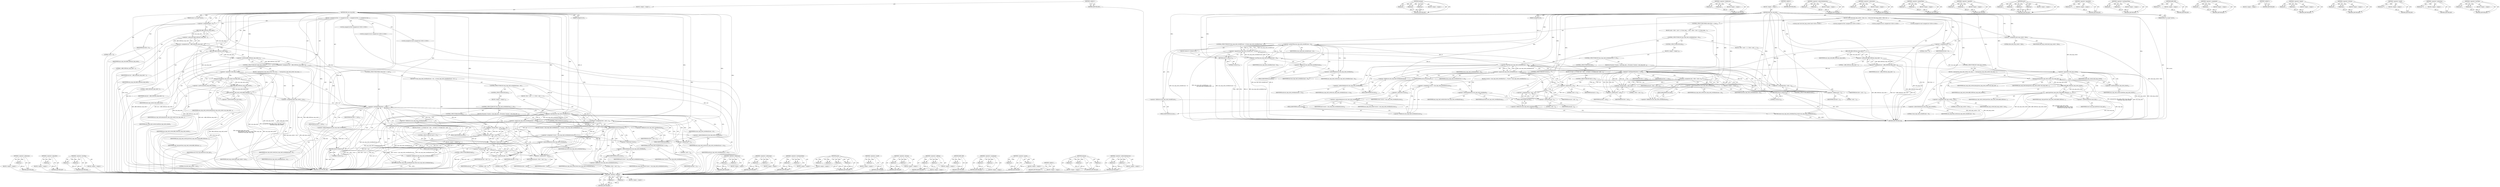 digraph "&lt;operator&gt;.lessThan" {
vulnerable_217 [label=<(METHOD,&lt;operator&gt;.indirection)>];
vulnerable_218 [label=<(PARAM,p1)>];
vulnerable_219 [label=<(BLOCK,&lt;empty&gt;,&lt;empty&gt;)>];
vulnerable_220 [label=<(METHOD_RETURN,ANY)>];
vulnerable_166 [label=<(METHOD,&lt;operator&gt;.logicalNot)>];
vulnerable_167 [label=<(PARAM,p1)>];
vulnerable_168 [label=<(BLOCK,&lt;empty&gt;,&lt;empty&gt;)>];
vulnerable_169 [label=<(METHOD_RETURN,ANY)>];
vulnerable_192 [label=<(METHOD,&lt;operator&gt;.lessThan)>];
vulnerable_193 [label=<(PARAM,p1)>];
vulnerable_194 [label=<(PARAM,p2)>];
vulnerable_195 [label=<(BLOCK,&lt;empty&gt;,&lt;empty&gt;)>];
vulnerable_196 [label=<(METHOD_RETURN,ANY)>];
vulnerable_6 [label=<(METHOD,&lt;global&gt;)<SUB>1</SUB>>];
vulnerable_7 [label=<(BLOCK,&lt;empty&gt;,&lt;empty&gt;)<SUB>1</SUB>>];
vulnerable_8 [label=<(METHOD,X86_insn_reg_intel)<SUB>1</SUB>>];
vulnerable_9 [label=<(PARAM,unsigned int id)<SUB>1</SUB>>];
vulnerable_10 [label=<(PARAM,enum cs_ac_type *access)<SUB>1</SUB>>];
vulnerable_11 [label=<(BLOCK,{
 	unsigned int first = 0;
 	unsigned int last...,{
 	unsigned int first = 0;
 	unsigned int last...)<SUB>2</SUB>>];
vulnerable_12 [label="<(LOCAL,unsigned int first: unsigned int)<SUB>3</SUB>>"];
vulnerable_13 [label=<(&lt;operator&gt;.assignment,first = 0)<SUB>3</SUB>>];
vulnerable_14 [label=<(IDENTIFIER,first,first = 0)<SUB>3</SUB>>];
vulnerable_15 [label=<(LITERAL,0,first = 0)<SUB>3</SUB>>];
vulnerable_16 [label="<(LOCAL,unsigned int last: unsigned int)<SUB>4</SUB>>"];
vulnerable_17 [label=<(&lt;operator&gt;.assignment,last = ARR_SIZE(insn_regs_intel) - 1)<SUB>4</SUB>>];
vulnerable_18 [label=<(IDENTIFIER,last,last = ARR_SIZE(insn_regs_intel) - 1)<SUB>4</SUB>>];
vulnerable_19 [label=<(&lt;operator&gt;.subtraction,ARR_SIZE(insn_regs_intel) - 1)<SUB>4</SUB>>];
vulnerable_20 [label=<(ARR_SIZE,ARR_SIZE(insn_regs_intel))<SUB>4</SUB>>];
vulnerable_21 [label=<(IDENTIFIER,insn_regs_intel,ARR_SIZE(insn_regs_intel))<SUB>4</SUB>>];
vulnerable_22 [label=<(LITERAL,1,ARR_SIZE(insn_regs_intel) - 1)<SUB>4</SUB>>];
vulnerable_23 [label="<(LOCAL,unsigned int mid: unsigned int)<SUB>5</SUB>>"];
vulnerable_24 [label=<(&lt;operator&gt;.assignment,mid = ARR_SIZE(insn_regs_intel) / 2)<SUB>5</SUB>>];
vulnerable_25 [label=<(IDENTIFIER,mid,mid = ARR_SIZE(insn_regs_intel) / 2)<SUB>5</SUB>>];
vulnerable_26 [label=<(&lt;operator&gt;.division,ARR_SIZE(insn_regs_intel) / 2)<SUB>5</SUB>>];
vulnerable_27 [label=<(ARR_SIZE,ARR_SIZE(insn_regs_intel))<SUB>5</SUB>>];
vulnerable_28 [label=<(IDENTIFIER,insn_regs_intel,ARR_SIZE(insn_regs_intel))<SUB>5</SUB>>];
vulnerable_29 [label=<(LITERAL,2,ARR_SIZE(insn_regs_intel) / 2)<SUB>5</SUB>>];
vulnerable_30 [label=<(CONTROL_STRUCTURE,IF,if (!intel_regs_sorted))<SUB>7</SUB>>];
vulnerable_31 [label=<(&lt;operator&gt;.logicalNot,!intel_regs_sorted)<SUB>7</SUB>>];
vulnerable_32 [label=<(IDENTIFIER,intel_regs_sorted,!intel_regs_sorted)<SUB>7</SUB>>];
vulnerable_33 [label=<(BLOCK,{
 		memcpy(insn_regs_intel_sorted, insn_regs_i...,{
 		memcpy(insn_regs_intel_sorted, insn_regs_i...)<SUB>7</SUB>>];
vulnerable_34 [label=<(memcpy,memcpy(insn_regs_intel_sorted, insn_regs_intel,...)<SUB>8</SUB>>];
vulnerable_35 [label=<(IDENTIFIER,insn_regs_intel_sorted,memcpy(insn_regs_intel_sorted, insn_regs_intel,...)<SUB>8</SUB>>];
vulnerable_36 [label=<(IDENTIFIER,insn_regs_intel,memcpy(insn_regs_intel_sorted, insn_regs_intel,...)<SUB>8</SUB>>];
vulnerable_37 [label=<(&lt;operator&gt;.sizeOf,sizeof(insn_regs_intel_sorted))<SUB>9</SUB>>];
vulnerable_38 [label=<(IDENTIFIER,insn_regs_intel_sorted,sizeof(insn_regs_intel_sorted))<SUB>9</SUB>>];
vulnerable_39 [label=<(qsort,qsort(insn_regs_intel_sorted,
				ARR_SIZE(insn...)<SUB>10</SUB>>];
vulnerable_40 [label=<(IDENTIFIER,insn_regs_intel_sorted,qsort(insn_regs_intel_sorted,
				ARR_SIZE(insn...)<SUB>10</SUB>>];
vulnerable_41 [label=<(ARR_SIZE,ARR_SIZE(insn_regs_intel_sorted))<SUB>11</SUB>>];
vulnerable_42 [label=<(IDENTIFIER,insn_regs_intel_sorted,ARR_SIZE(insn_regs_intel_sorted))<SUB>11</SUB>>];
vulnerable_43 [label=<(&lt;operator&gt;.sizeOf,sizeof(struct insn_reg))<SUB>12</SUB>>];
vulnerable_44 [label=<(IDENTIFIER,struct insn_reg,sizeof(struct insn_reg))<SUB>12</SUB>>];
vulnerable_45 [label=<(IDENTIFIER,regs_cmp,qsort(insn_regs_intel_sorted,
				ARR_SIZE(insn...)<SUB>12</SUB>>];
vulnerable_46 [label=<(&lt;operator&gt;.assignment,intel_regs_sorted = true)<SUB>13</SUB>>];
vulnerable_47 [label=<(IDENTIFIER,intel_regs_sorted,intel_regs_sorted = true)<SUB>13</SUB>>];
vulnerable_48 [label=<(LITERAL,true,intel_regs_sorted = true)<SUB>13</SUB>>];
vulnerable_49 [label=<(CONTROL_STRUCTURE,WHILE,while (first &lt;= last))<SUB>16</SUB>>];
vulnerable_50 [label=<(&lt;operator&gt;.lessEqualsThan,first &lt;= last)<SUB>16</SUB>>];
vulnerable_51 [label=<(IDENTIFIER,first,first &lt;= last)<SUB>16</SUB>>];
vulnerable_52 [label=<(IDENTIFIER,last,first &lt;= last)<SUB>16</SUB>>];
vulnerable_53 [label=<(BLOCK,{
 		if (insn_regs_intel_sorted[mid].insn &lt; id)...,{
 		if (insn_regs_intel_sorted[mid].insn &lt; id)...)<SUB>16</SUB>>];
vulnerable_54 [label=<(CONTROL_STRUCTURE,IF,if (insn_regs_intel_sorted[mid].insn &lt; id))<SUB>17</SUB>>];
vulnerable_55 [label=<(&lt;operator&gt;.lessThan,insn_regs_intel_sorted[mid].insn &lt; id)<SUB>17</SUB>>];
vulnerable_56 [label=<(&lt;operator&gt;.fieldAccess,insn_regs_intel_sorted[mid].insn)<SUB>17</SUB>>];
vulnerable_57 [label=<(&lt;operator&gt;.indirectIndexAccess,insn_regs_intel_sorted[mid])<SUB>17</SUB>>];
vulnerable_58 [label=<(IDENTIFIER,insn_regs_intel_sorted,insn_regs_intel_sorted[mid].insn &lt; id)<SUB>17</SUB>>];
vulnerable_59 [label=<(IDENTIFIER,mid,insn_regs_intel_sorted[mid].insn &lt; id)<SUB>17</SUB>>];
vulnerable_60 [label=<(FIELD_IDENTIFIER,insn,insn)<SUB>17</SUB>>];
vulnerable_61 [label=<(IDENTIFIER,id,insn_regs_intel_sorted[mid].insn &lt; id)<SUB>17</SUB>>];
vulnerable_62 [label=<(BLOCK,{
 			first = mid + 1;
 		},{
 			first = mid + 1;
 		})<SUB>17</SUB>>];
vulnerable_63 [label=<(&lt;operator&gt;.assignment,first = mid + 1)<SUB>18</SUB>>];
vulnerable_64 [label=<(IDENTIFIER,first,first = mid + 1)<SUB>18</SUB>>];
vulnerable_65 [label=<(&lt;operator&gt;.addition,mid + 1)<SUB>18</SUB>>];
vulnerable_66 [label=<(IDENTIFIER,mid,mid + 1)<SUB>18</SUB>>];
vulnerable_67 [label=<(LITERAL,1,mid + 1)<SUB>18</SUB>>];
vulnerable_68 [label=<(CONTROL_STRUCTURE,ELSE,else)<SUB>19</SUB>>];
vulnerable_69 [label=<(BLOCK,&lt;empty&gt;,&lt;empty&gt;)<SUB>19</SUB>>];
vulnerable_70 [label=<(CONTROL_STRUCTURE,IF,if (insn_regs_intel_sorted[mid].insn == id))<SUB>19</SUB>>];
vulnerable_71 [label=<(&lt;operator&gt;.equals,insn_regs_intel_sorted[mid].insn == id)<SUB>19</SUB>>];
vulnerable_72 [label=<(&lt;operator&gt;.fieldAccess,insn_regs_intel_sorted[mid].insn)<SUB>19</SUB>>];
vulnerable_73 [label=<(&lt;operator&gt;.indirectIndexAccess,insn_regs_intel_sorted[mid])<SUB>19</SUB>>];
vulnerable_74 [label=<(IDENTIFIER,insn_regs_intel_sorted,insn_regs_intel_sorted[mid].insn == id)<SUB>19</SUB>>];
vulnerable_75 [label=<(IDENTIFIER,mid,insn_regs_intel_sorted[mid].insn == id)<SUB>19</SUB>>];
vulnerable_76 [label=<(FIELD_IDENTIFIER,insn,insn)<SUB>19</SUB>>];
vulnerable_77 [label=<(IDENTIFIER,id,insn_regs_intel_sorted[mid].insn == id)<SUB>19</SUB>>];
vulnerable_78 [label=<(BLOCK,{
			if (access) {
				*access = insn_regs_inte...,{
			if (access) {
				*access = insn_regs_inte...)<SUB>19</SUB>>];
vulnerable_79 [label=<(CONTROL_STRUCTURE,IF,if (access))<SUB>20</SUB>>];
vulnerable_80 [label=<(IDENTIFIER,access,if (access))<SUB>20</SUB>>];
vulnerable_81 [label=<(BLOCK,{
				*access = insn_regs_intel_sorted[mid].acc...,{
				*access = insn_regs_intel_sorted[mid].acc...)<SUB>20</SUB>>];
vulnerable_82 [label=<(&lt;operator&gt;.assignment,*access = insn_regs_intel_sorted[mid].access)<SUB>21</SUB>>];
vulnerable_83 [label=<(&lt;operator&gt;.indirection,*access)<SUB>21</SUB>>];
vulnerable_84 [label=<(IDENTIFIER,access,*access = insn_regs_intel_sorted[mid].access)<SUB>21</SUB>>];
vulnerable_85 [label=<(&lt;operator&gt;.fieldAccess,insn_regs_intel_sorted[mid].access)<SUB>21</SUB>>];
vulnerable_86 [label=<(&lt;operator&gt;.indirectIndexAccess,insn_regs_intel_sorted[mid])<SUB>21</SUB>>];
vulnerable_87 [label=<(IDENTIFIER,insn_regs_intel_sorted,*access = insn_regs_intel_sorted[mid].access)<SUB>21</SUB>>];
vulnerable_88 [label=<(IDENTIFIER,mid,*access = insn_regs_intel_sorted[mid].access)<SUB>21</SUB>>];
vulnerable_89 [label=<(FIELD_IDENTIFIER,access,access)<SUB>21</SUB>>];
vulnerable_90 [label=<(RETURN,return insn_regs_intel_sorted[mid].reg;,return insn_regs_intel_sorted[mid].reg;)<SUB>23</SUB>>];
vulnerable_91 [label=<(&lt;operator&gt;.fieldAccess,insn_regs_intel_sorted[mid].reg)<SUB>23</SUB>>];
vulnerable_92 [label=<(&lt;operator&gt;.indirectIndexAccess,insn_regs_intel_sorted[mid])<SUB>23</SUB>>];
vulnerable_93 [label=<(IDENTIFIER,insn_regs_intel_sorted,return insn_regs_intel_sorted[mid].reg;)<SUB>23</SUB>>];
vulnerable_94 [label=<(IDENTIFIER,mid,return insn_regs_intel_sorted[mid].reg;)<SUB>23</SUB>>];
vulnerable_95 [label=<(FIELD_IDENTIFIER,reg,reg)<SUB>23</SUB>>];
vulnerable_96 [label=<(CONTROL_STRUCTURE,ELSE,else)<SUB>24</SUB>>];
vulnerable_97 [label=<(BLOCK,{
			if (mid == 0)
 				break;
 			last = mid -...,{
			if (mid == 0)
 				break;
 			last = mid -...)<SUB>24</SUB>>];
vulnerable_98 [label=<(CONTROL_STRUCTURE,IF,if (mid == 0))<SUB>25</SUB>>];
vulnerable_99 [label=<(&lt;operator&gt;.equals,mid == 0)<SUB>25</SUB>>];
vulnerable_100 [label=<(IDENTIFIER,mid,mid == 0)<SUB>25</SUB>>];
vulnerable_101 [label=<(LITERAL,0,mid == 0)<SUB>25</SUB>>];
vulnerable_102 [label=<(BLOCK,&lt;empty&gt;,&lt;empty&gt;)<SUB>26</SUB>>];
vulnerable_103 [label=<(CONTROL_STRUCTURE,BREAK,break;)<SUB>26</SUB>>];
vulnerable_104 [label=<(&lt;operator&gt;.assignment,last = mid - 1)<SUB>27</SUB>>];
vulnerable_105 [label=<(IDENTIFIER,last,last = mid - 1)<SUB>27</SUB>>];
vulnerable_106 [label=<(&lt;operator&gt;.subtraction,mid - 1)<SUB>27</SUB>>];
vulnerable_107 [label=<(IDENTIFIER,mid,mid - 1)<SUB>27</SUB>>];
vulnerable_108 [label=<(LITERAL,1,mid - 1)<SUB>27</SUB>>];
vulnerable_109 [label=<(&lt;operator&gt;.assignment,mid = (first + last) / 2)<SUB>29</SUB>>];
vulnerable_110 [label=<(IDENTIFIER,mid,mid = (first + last) / 2)<SUB>29</SUB>>];
vulnerable_111 [label=<(&lt;operator&gt;.division,(first + last) / 2)<SUB>29</SUB>>];
vulnerable_112 [label=<(&lt;operator&gt;.addition,first + last)<SUB>29</SUB>>];
vulnerable_113 [label=<(IDENTIFIER,first,first + last)<SUB>29</SUB>>];
vulnerable_114 [label=<(IDENTIFIER,last,first + last)<SUB>29</SUB>>];
vulnerable_115 [label=<(LITERAL,2,(first + last) / 2)<SUB>29</SUB>>];
vulnerable_116 [label=<(RETURN,return 0;,return 0;)<SUB>32</SUB>>];
vulnerable_117 [label=<(LITERAL,0,return 0;)<SUB>32</SUB>>];
vulnerable_118 [label=<(METHOD_RETURN,x86_reg)<SUB>1</SUB>>];
vulnerable_120 [label=<(METHOD_RETURN,ANY)<SUB>1</SUB>>];
vulnerable_197 [label=<(METHOD,&lt;operator&gt;.fieldAccess)>];
vulnerable_198 [label=<(PARAM,p1)>];
vulnerable_199 [label=<(PARAM,p2)>];
vulnerable_200 [label=<(BLOCK,&lt;empty&gt;,&lt;empty&gt;)>];
vulnerable_201 [label=<(METHOD_RETURN,ANY)>];
vulnerable_152 [label=<(METHOD,&lt;operator&gt;.subtraction)>];
vulnerable_153 [label=<(PARAM,p1)>];
vulnerable_154 [label=<(PARAM,p2)>];
vulnerable_155 [label=<(BLOCK,&lt;empty&gt;,&lt;empty&gt;)>];
vulnerable_156 [label=<(METHOD_RETURN,ANY)>];
vulnerable_187 [label=<(METHOD,&lt;operator&gt;.lessEqualsThan)>];
vulnerable_188 [label=<(PARAM,p1)>];
vulnerable_189 [label=<(PARAM,p2)>];
vulnerable_190 [label=<(BLOCK,&lt;empty&gt;,&lt;empty&gt;)>];
vulnerable_191 [label=<(METHOD_RETURN,ANY)>];
vulnerable_180 [label=<(METHOD,qsort)>];
vulnerable_181 [label=<(PARAM,p1)>];
vulnerable_182 [label=<(PARAM,p2)>];
vulnerable_183 [label=<(PARAM,p3)>];
vulnerable_184 [label=<(PARAM,p4)>];
vulnerable_185 [label=<(BLOCK,&lt;empty&gt;,&lt;empty&gt;)>];
vulnerable_186 [label=<(METHOD_RETURN,ANY)>];
vulnerable_176 [label=<(METHOD,&lt;operator&gt;.sizeOf)>];
vulnerable_177 [label=<(PARAM,p1)>];
vulnerable_178 [label=<(BLOCK,&lt;empty&gt;,&lt;empty&gt;)>];
vulnerable_179 [label=<(METHOD_RETURN,ANY)>];
vulnerable_161 [label=<(METHOD,&lt;operator&gt;.division)>];
vulnerable_162 [label=<(PARAM,p1)>];
vulnerable_163 [label=<(PARAM,p2)>];
vulnerable_164 [label=<(BLOCK,&lt;empty&gt;,&lt;empty&gt;)>];
vulnerable_165 [label=<(METHOD_RETURN,ANY)>];
vulnerable_207 [label=<(METHOD,&lt;operator&gt;.addition)>];
vulnerable_208 [label=<(PARAM,p1)>];
vulnerable_209 [label=<(PARAM,p2)>];
vulnerable_210 [label=<(BLOCK,&lt;empty&gt;,&lt;empty&gt;)>];
vulnerable_211 [label=<(METHOD_RETURN,ANY)>];
vulnerable_157 [label=<(METHOD,ARR_SIZE)>];
vulnerable_158 [label=<(PARAM,p1)>];
vulnerable_159 [label=<(BLOCK,&lt;empty&gt;,&lt;empty&gt;)>];
vulnerable_160 [label=<(METHOD_RETURN,ANY)>];
vulnerable_147 [label=<(METHOD,&lt;operator&gt;.assignment)>];
vulnerable_148 [label=<(PARAM,p1)>];
vulnerable_149 [label=<(PARAM,p2)>];
vulnerable_150 [label=<(BLOCK,&lt;empty&gt;,&lt;empty&gt;)>];
vulnerable_151 [label=<(METHOD_RETURN,ANY)>];
vulnerable_141 [label=<(METHOD,&lt;global&gt;)<SUB>1</SUB>>];
vulnerable_142 [label=<(BLOCK,&lt;empty&gt;,&lt;empty&gt;)>];
vulnerable_143 [label=<(METHOD_RETURN,ANY)>];
vulnerable_212 [label=<(METHOD,&lt;operator&gt;.equals)>];
vulnerable_213 [label=<(PARAM,p1)>];
vulnerable_214 [label=<(PARAM,p2)>];
vulnerable_215 [label=<(BLOCK,&lt;empty&gt;,&lt;empty&gt;)>];
vulnerable_216 [label=<(METHOD_RETURN,ANY)>];
vulnerable_170 [label=<(METHOD,memcpy)>];
vulnerable_171 [label=<(PARAM,p1)>];
vulnerable_172 [label=<(PARAM,p2)>];
vulnerable_173 [label=<(PARAM,p3)>];
vulnerable_174 [label=<(BLOCK,&lt;empty&gt;,&lt;empty&gt;)>];
vulnerable_175 [label=<(METHOD_RETURN,ANY)>];
vulnerable_202 [label=<(METHOD,&lt;operator&gt;.indirectIndexAccess)>];
vulnerable_203 [label=<(PARAM,p1)>];
vulnerable_204 [label=<(PARAM,p2)>];
vulnerable_205 [label=<(BLOCK,&lt;empty&gt;,&lt;empty&gt;)>];
vulnerable_206 [label=<(METHOD_RETURN,ANY)>];
fixed_234 [label=<(METHOD,&lt;operator&gt;.addition)>];
fixed_235 [label=<(PARAM,p1)>];
fixed_236 [label=<(PARAM,p2)>];
fixed_237 [label=<(BLOCK,&lt;empty&gt;,&lt;empty&gt;)>];
fixed_238 [label=<(METHOD_RETURN,ANY)>];
fixed_182 [label=<(METHOD,memcpy)>];
fixed_183 [label=<(PARAM,p1)>];
fixed_184 [label=<(PARAM,p2)>];
fixed_185 [label=<(PARAM,p3)>];
fixed_186 [label=<(BLOCK,&lt;empty&gt;,&lt;empty&gt;)>];
fixed_187 [label=<(METHOD_RETURN,ANY)>];
fixed_209 [label=<(METHOD,&lt;operator&gt;.fieldAccess)>];
fixed_210 [label=<(PARAM,p1)>];
fixed_211 [label=<(PARAM,p2)>];
fixed_212 [label=<(BLOCK,&lt;empty&gt;,&lt;empty&gt;)>];
fixed_213 [label=<(METHOD_RETURN,ANY)>];
fixed_6 [label=<(METHOD,&lt;global&gt;)<SUB>1</SUB>>];
fixed_7 [label=<(BLOCK,&lt;empty&gt;,&lt;empty&gt;)<SUB>1</SUB>>];
fixed_8 [label=<(METHOD,X86_insn_reg_intel)<SUB>1</SUB>>];
fixed_9 [label=<(PARAM,unsigned int id)<SUB>1</SUB>>];
fixed_10 [label=<(PARAM,enum cs_ac_type *access)<SUB>1</SUB>>];
fixed_11 [label=<(BLOCK,{
	static bool intel_regs_sorted = false;
 	uns...,{
	static bool intel_regs_sorted = false;
 	uns...)<SUB>2</SUB>>];
fixed_12 [label="<(LOCAL,static bool intel_regs_sorted: bool)<SUB>3</SUB>>"];
fixed_13 [label=<(&lt;operator&gt;.assignment,intel_regs_sorted = false)<SUB>3</SUB>>];
fixed_14 [label=<(IDENTIFIER,intel_regs_sorted,intel_regs_sorted = false)<SUB>3</SUB>>];
fixed_15 [label=<(LITERAL,false,intel_regs_sorted = false)<SUB>3</SUB>>];
fixed_16 [label="<(LOCAL,unsigned int first: unsigned int)<SUB>4</SUB>>"];
fixed_17 [label=<(&lt;operator&gt;.assignment,first = 0)<SUB>4</SUB>>];
fixed_18 [label=<(IDENTIFIER,first,first = 0)<SUB>4</SUB>>];
fixed_19 [label=<(LITERAL,0,first = 0)<SUB>4</SUB>>];
fixed_20 [label="<(LOCAL,unsigned int last: unsigned int)<SUB>5</SUB>>"];
fixed_21 [label=<(&lt;operator&gt;.assignment,last = ARR_SIZE(insn_regs_intel) - 1)<SUB>5</SUB>>];
fixed_22 [label=<(IDENTIFIER,last,last = ARR_SIZE(insn_regs_intel) - 1)<SUB>5</SUB>>];
fixed_23 [label=<(&lt;operator&gt;.subtraction,ARR_SIZE(insn_regs_intel) - 1)<SUB>5</SUB>>];
fixed_24 [label=<(ARR_SIZE,ARR_SIZE(insn_regs_intel))<SUB>5</SUB>>];
fixed_25 [label=<(IDENTIFIER,insn_regs_intel,ARR_SIZE(insn_regs_intel))<SUB>5</SUB>>];
fixed_26 [label=<(LITERAL,1,ARR_SIZE(insn_regs_intel) - 1)<SUB>5</SUB>>];
fixed_27 [label="<(LOCAL,unsigned int mid: unsigned int)<SUB>6</SUB>>"];
fixed_28 [label=<(CONTROL_STRUCTURE,IF,if (!intel_regs_sorted))<SUB>8</SUB>>];
fixed_29 [label=<(&lt;operator&gt;.logicalNot,!intel_regs_sorted)<SUB>8</SUB>>];
fixed_30 [label=<(IDENTIFIER,intel_regs_sorted,!intel_regs_sorted)<SUB>8</SUB>>];
fixed_31 [label=<(BLOCK,{
 		memcpy(insn_regs_intel_sorted, insn_regs_i...,{
 		memcpy(insn_regs_intel_sorted, insn_regs_i...)<SUB>8</SUB>>];
fixed_32 [label=<(memcpy,memcpy(insn_regs_intel_sorted, insn_regs_intel,...)<SUB>9</SUB>>];
fixed_33 [label=<(IDENTIFIER,insn_regs_intel_sorted,memcpy(insn_regs_intel_sorted, insn_regs_intel,...)<SUB>9</SUB>>];
fixed_34 [label=<(IDENTIFIER,insn_regs_intel,memcpy(insn_regs_intel_sorted, insn_regs_intel,...)<SUB>9</SUB>>];
fixed_35 [label=<(&lt;operator&gt;.sizeOf,sizeof(insn_regs_intel_sorted))<SUB>10</SUB>>];
fixed_36 [label=<(IDENTIFIER,insn_regs_intel_sorted,sizeof(insn_regs_intel_sorted))<SUB>10</SUB>>];
fixed_37 [label=<(qsort,qsort(insn_regs_intel_sorted,
				ARR_SIZE(insn...)<SUB>11</SUB>>];
fixed_38 [label=<(IDENTIFIER,insn_regs_intel_sorted,qsort(insn_regs_intel_sorted,
				ARR_SIZE(insn...)<SUB>11</SUB>>];
fixed_39 [label=<(ARR_SIZE,ARR_SIZE(insn_regs_intel_sorted))<SUB>12</SUB>>];
fixed_40 [label=<(IDENTIFIER,insn_regs_intel_sorted,ARR_SIZE(insn_regs_intel_sorted))<SUB>12</SUB>>];
fixed_41 [label=<(&lt;operator&gt;.sizeOf,sizeof(struct insn_reg))<SUB>13</SUB>>];
fixed_42 [label=<(IDENTIFIER,struct insn_reg,sizeof(struct insn_reg))<SUB>13</SUB>>];
fixed_43 [label=<(IDENTIFIER,regs_cmp,qsort(insn_regs_intel_sorted,
				ARR_SIZE(insn...)<SUB>13</SUB>>];
fixed_44 [label=<(&lt;operator&gt;.assignment,intel_regs_sorted = true)<SUB>14</SUB>>];
fixed_45 [label=<(IDENTIFIER,intel_regs_sorted,intel_regs_sorted = true)<SUB>14</SUB>>];
fixed_46 [label=<(LITERAL,true,intel_regs_sorted = true)<SUB>14</SUB>>];
fixed_47 [label=<(CONTROL_STRUCTURE,IF,if (insn_regs_intel_sorted[0].insn &gt; id ||
			insn_regs_intel_sorted[last].insn &lt; id))<SUB>17</SUB>>];
fixed_48 [label=<(&lt;operator&gt;.logicalOr,insn_regs_intel_sorted[0].insn &gt; id ||
			insn_...)<SUB>17</SUB>>];
fixed_49 [label=<(&lt;operator&gt;.greaterThan,insn_regs_intel_sorted[0].insn &gt; id)<SUB>17</SUB>>];
fixed_50 [label=<(&lt;operator&gt;.fieldAccess,insn_regs_intel_sorted[0].insn)<SUB>17</SUB>>];
fixed_51 [label=<(&lt;operator&gt;.indirectIndexAccess,insn_regs_intel_sorted[0])<SUB>17</SUB>>];
fixed_52 [label=<(IDENTIFIER,insn_regs_intel_sorted,insn_regs_intel_sorted[0].insn &gt; id)<SUB>17</SUB>>];
fixed_53 [label=<(LITERAL,0,insn_regs_intel_sorted[0].insn &gt; id)<SUB>17</SUB>>];
fixed_54 [label=<(FIELD_IDENTIFIER,insn,insn)<SUB>17</SUB>>];
fixed_55 [label=<(IDENTIFIER,id,insn_regs_intel_sorted[0].insn &gt; id)<SUB>17</SUB>>];
fixed_56 [label=<(&lt;operator&gt;.lessThan,insn_regs_intel_sorted[last].insn &lt; id)<SUB>18</SUB>>];
fixed_57 [label=<(&lt;operator&gt;.fieldAccess,insn_regs_intel_sorted[last].insn)<SUB>18</SUB>>];
fixed_58 [label=<(&lt;operator&gt;.indirectIndexAccess,insn_regs_intel_sorted[last])<SUB>18</SUB>>];
fixed_59 [label=<(IDENTIFIER,insn_regs_intel_sorted,insn_regs_intel_sorted[last].insn &lt; id)<SUB>18</SUB>>];
fixed_60 [label=<(IDENTIFIER,last,insn_regs_intel_sorted[last].insn &lt; id)<SUB>18</SUB>>];
fixed_61 [label=<(FIELD_IDENTIFIER,insn,insn)<SUB>18</SUB>>];
fixed_62 [label=<(IDENTIFIER,id,insn_regs_intel_sorted[last].insn &lt; id)<SUB>18</SUB>>];
fixed_63 [label=<(BLOCK,{
		return 0;
	},{
		return 0;
	})<SUB>18</SUB>>];
fixed_64 [label=<(RETURN,return 0;,return 0;)<SUB>19</SUB>>];
fixed_65 [label=<(LITERAL,0,return 0;)<SUB>19</SUB>>];
fixed_66 [label=<(CONTROL_STRUCTURE,WHILE,while (first &lt;= last))<SUB>22</SUB>>];
fixed_67 [label=<(&lt;operator&gt;.lessEqualsThan,first &lt;= last)<SUB>22</SUB>>];
fixed_68 [label=<(IDENTIFIER,first,first &lt;= last)<SUB>22</SUB>>];
fixed_69 [label=<(IDENTIFIER,last,first &lt;= last)<SUB>22</SUB>>];
fixed_70 [label=<(BLOCK,{
		mid = (first + last) / 2;
 		if (insn_regs_...,{
		mid = (first + last) / 2;
 		if (insn_regs_...)<SUB>22</SUB>>];
fixed_71 [label=<(&lt;operator&gt;.assignment,mid = (first + last) / 2)<SUB>23</SUB>>];
fixed_72 [label=<(IDENTIFIER,mid,mid = (first + last) / 2)<SUB>23</SUB>>];
fixed_73 [label=<(&lt;operator&gt;.division,(first + last) / 2)<SUB>23</SUB>>];
fixed_74 [label=<(&lt;operator&gt;.addition,first + last)<SUB>23</SUB>>];
fixed_75 [label=<(IDENTIFIER,first,first + last)<SUB>23</SUB>>];
fixed_76 [label=<(IDENTIFIER,last,first + last)<SUB>23</SUB>>];
fixed_77 [label=<(LITERAL,2,(first + last) / 2)<SUB>23</SUB>>];
fixed_78 [label=<(CONTROL_STRUCTURE,IF,if (insn_regs_intel_sorted[mid].insn &lt; id))<SUB>24</SUB>>];
fixed_79 [label=<(&lt;operator&gt;.lessThan,insn_regs_intel_sorted[mid].insn &lt; id)<SUB>24</SUB>>];
fixed_80 [label=<(&lt;operator&gt;.fieldAccess,insn_regs_intel_sorted[mid].insn)<SUB>24</SUB>>];
fixed_81 [label=<(&lt;operator&gt;.indirectIndexAccess,insn_regs_intel_sorted[mid])<SUB>24</SUB>>];
fixed_82 [label=<(IDENTIFIER,insn_regs_intel_sorted,insn_regs_intel_sorted[mid].insn &lt; id)<SUB>24</SUB>>];
fixed_83 [label=<(IDENTIFIER,mid,insn_regs_intel_sorted[mid].insn &lt; id)<SUB>24</SUB>>];
fixed_84 [label=<(FIELD_IDENTIFIER,insn,insn)<SUB>24</SUB>>];
fixed_85 [label=<(IDENTIFIER,id,insn_regs_intel_sorted[mid].insn &lt; id)<SUB>24</SUB>>];
fixed_86 [label=<(BLOCK,{
 			first = mid + 1;
 		},{
 			first = mid + 1;
 		})<SUB>24</SUB>>];
fixed_87 [label=<(&lt;operator&gt;.assignment,first = mid + 1)<SUB>25</SUB>>];
fixed_88 [label=<(IDENTIFIER,first,first = mid + 1)<SUB>25</SUB>>];
fixed_89 [label=<(&lt;operator&gt;.addition,mid + 1)<SUB>25</SUB>>];
fixed_90 [label=<(IDENTIFIER,mid,mid + 1)<SUB>25</SUB>>];
fixed_91 [label=<(LITERAL,1,mid + 1)<SUB>25</SUB>>];
fixed_92 [label=<(CONTROL_STRUCTURE,ELSE,else)<SUB>26</SUB>>];
fixed_93 [label=<(BLOCK,&lt;empty&gt;,&lt;empty&gt;)<SUB>26</SUB>>];
fixed_94 [label=<(CONTROL_STRUCTURE,IF,if (insn_regs_intel_sorted[mid].insn == id))<SUB>26</SUB>>];
fixed_95 [label=<(&lt;operator&gt;.equals,insn_regs_intel_sorted[mid].insn == id)<SUB>26</SUB>>];
fixed_96 [label=<(&lt;operator&gt;.fieldAccess,insn_regs_intel_sorted[mid].insn)<SUB>26</SUB>>];
fixed_97 [label=<(&lt;operator&gt;.indirectIndexAccess,insn_regs_intel_sorted[mid])<SUB>26</SUB>>];
fixed_98 [label=<(IDENTIFIER,insn_regs_intel_sorted,insn_regs_intel_sorted[mid].insn == id)<SUB>26</SUB>>];
fixed_99 [label=<(IDENTIFIER,mid,insn_regs_intel_sorted[mid].insn == id)<SUB>26</SUB>>];
fixed_100 [label=<(FIELD_IDENTIFIER,insn,insn)<SUB>26</SUB>>];
fixed_101 [label=<(IDENTIFIER,id,insn_regs_intel_sorted[mid].insn == id)<SUB>26</SUB>>];
fixed_102 [label=<(BLOCK,{
			if (access) {
				*access = insn_regs_inte...,{
			if (access) {
				*access = insn_regs_inte...)<SUB>26</SUB>>];
fixed_103 [label=<(CONTROL_STRUCTURE,IF,if (access))<SUB>27</SUB>>];
fixed_104 [label=<(IDENTIFIER,access,if (access))<SUB>27</SUB>>];
fixed_105 [label=<(BLOCK,{
				*access = insn_regs_intel_sorted[mid].acc...,{
				*access = insn_regs_intel_sorted[mid].acc...)<SUB>27</SUB>>];
fixed_106 [label=<(&lt;operator&gt;.assignment,*access = insn_regs_intel_sorted[mid].access)<SUB>28</SUB>>];
fixed_107 [label=<(&lt;operator&gt;.indirection,*access)<SUB>28</SUB>>];
fixed_108 [label=<(IDENTIFIER,access,*access = insn_regs_intel_sorted[mid].access)<SUB>28</SUB>>];
fixed_109 [label=<(&lt;operator&gt;.fieldAccess,insn_regs_intel_sorted[mid].access)<SUB>28</SUB>>];
fixed_110 [label=<(&lt;operator&gt;.indirectIndexAccess,insn_regs_intel_sorted[mid])<SUB>28</SUB>>];
fixed_111 [label=<(IDENTIFIER,insn_regs_intel_sorted,*access = insn_regs_intel_sorted[mid].access)<SUB>28</SUB>>];
fixed_112 [label=<(IDENTIFIER,mid,*access = insn_regs_intel_sorted[mid].access)<SUB>28</SUB>>];
fixed_113 [label=<(FIELD_IDENTIFIER,access,access)<SUB>28</SUB>>];
fixed_114 [label=<(RETURN,return insn_regs_intel_sorted[mid].reg;,return insn_regs_intel_sorted[mid].reg;)<SUB>30</SUB>>];
fixed_115 [label=<(&lt;operator&gt;.fieldAccess,insn_regs_intel_sorted[mid].reg)<SUB>30</SUB>>];
fixed_116 [label=<(&lt;operator&gt;.indirectIndexAccess,insn_regs_intel_sorted[mid])<SUB>30</SUB>>];
fixed_117 [label=<(IDENTIFIER,insn_regs_intel_sorted,return insn_regs_intel_sorted[mid].reg;)<SUB>30</SUB>>];
fixed_118 [label=<(IDENTIFIER,mid,return insn_regs_intel_sorted[mid].reg;)<SUB>30</SUB>>];
fixed_119 [label=<(FIELD_IDENTIFIER,reg,reg)<SUB>30</SUB>>];
fixed_120 [label=<(CONTROL_STRUCTURE,ELSE,else)<SUB>31</SUB>>];
fixed_121 [label=<(BLOCK,{
			if (mid == 0)
 				break;
 			last = mid -...,{
			if (mid == 0)
 				break;
 			last = mid -...)<SUB>31</SUB>>];
fixed_122 [label=<(CONTROL_STRUCTURE,IF,if (mid == 0))<SUB>32</SUB>>];
fixed_123 [label=<(&lt;operator&gt;.equals,mid == 0)<SUB>32</SUB>>];
fixed_124 [label=<(IDENTIFIER,mid,mid == 0)<SUB>32</SUB>>];
fixed_125 [label=<(LITERAL,0,mid == 0)<SUB>32</SUB>>];
fixed_126 [label=<(BLOCK,&lt;empty&gt;,&lt;empty&gt;)<SUB>33</SUB>>];
fixed_127 [label=<(CONTROL_STRUCTURE,BREAK,break;)<SUB>33</SUB>>];
fixed_128 [label=<(&lt;operator&gt;.assignment,last = mid - 1)<SUB>34</SUB>>];
fixed_129 [label=<(IDENTIFIER,last,last = mid - 1)<SUB>34</SUB>>];
fixed_130 [label=<(&lt;operator&gt;.subtraction,mid - 1)<SUB>34</SUB>>];
fixed_131 [label=<(IDENTIFIER,mid,mid - 1)<SUB>34</SUB>>];
fixed_132 [label=<(LITERAL,1,mid - 1)<SUB>34</SUB>>];
fixed_133 [label=<(RETURN,return 0;,return 0;)<SUB>38</SUB>>];
fixed_134 [label=<(LITERAL,0,return 0;)<SUB>38</SUB>>];
fixed_135 [label=<(METHOD_RETURN,x86_reg)<SUB>1</SUB>>];
fixed_137 [label=<(METHOD_RETURN,ANY)<SUB>1</SUB>>];
fixed_214 [label=<(METHOD,&lt;operator&gt;.indirectIndexAccess)>];
fixed_215 [label=<(PARAM,p1)>];
fixed_216 [label=<(PARAM,p2)>];
fixed_217 [label=<(BLOCK,&lt;empty&gt;,&lt;empty&gt;)>];
fixed_218 [label=<(METHOD_RETURN,ANY)>];
fixed_169 [label=<(METHOD,&lt;operator&gt;.subtraction)>];
fixed_170 [label=<(PARAM,p1)>];
fixed_171 [label=<(PARAM,p2)>];
fixed_172 [label=<(BLOCK,&lt;empty&gt;,&lt;empty&gt;)>];
fixed_173 [label=<(METHOD_RETURN,ANY)>];
fixed_204 [label=<(METHOD,&lt;operator&gt;.greaterThan)>];
fixed_205 [label=<(PARAM,p1)>];
fixed_206 [label=<(PARAM,p2)>];
fixed_207 [label=<(BLOCK,&lt;empty&gt;,&lt;empty&gt;)>];
fixed_208 [label=<(METHOD_RETURN,ANY)>];
fixed_199 [label=<(METHOD,&lt;operator&gt;.logicalOr)>];
fixed_200 [label=<(PARAM,p1)>];
fixed_201 [label=<(PARAM,p2)>];
fixed_202 [label=<(BLOCK,&lt;empty&gt;,&lt;empty&gt;)>];
fixed_203 [label=<(METHOD_RETURN,ANY)>];
fixed_192 [label=<(METHOD,qsort)>];
fixed_193 [label=<(PARAM,p1)>];
fixed_194 [label=<(PARAM,p2)>];
fixed_195 [label=<(PARAM,p3)>];
fixed_196 [label=<(PARAM,p4)>];
fixed_197 [label=<(BLOCK,&lt;empty&gt;,&lt;empty&gt;)>];
fixed_198 [label=<(METHOD_RETURN,ANY)>];
fixed_178 [label=<(METHOD,&lt;operator&gt;.logicalNot)>];
fixed_179 [label=<(PARAM,p1)>];
fixed_180 [label=<(BLOCK,&lt;empty&gt;,&lt;empty&gt;)>];
fixed_181 [label=<(METHOD_RETURN,ANY)>];
fixed_224 [label=<(METHOD,&lt;operator&gt;.lessEqualsThan)>];
fixed_225 [label=<(PARAM,p1)>];
fixed_226 [label=<(PARAM,p2)>];
fixed_227 [label=<(BLOCK,&lt;empty&gt;,&lt;empty&gt;)>];
fixed_228 [label=<(METHOD_RETURN,ANY)>];
fixed_174 [label=<(METHOD,ARR_SIZE)>];
fixed_175 [label=<(PARAM,p1)>];
fixed_176 [label=<(BLOCK,&lt;empty&gt;,&lt;empty&gt;)>];
fixed_177 [label=<(METHOD_RETURN,ANY)>];
fixed_164 [label=<(METHOD,&lt;operator&gt;.assignment)>];
fixed_165 [label=<(PARAM,p1)>];
fixed_166 [label=<(PARAM,p2)>];
fixed_167 [label=<(BLOCK,&lt;empty&gt;,&lt;empty&gt;)>];
fixed_168 [label=<(METHOD_RETURN,ANY)>];
fixed_158 [label=<(METHOD,&lt;global&gt;)<SUB>1</SUB>>];
fixed_159 [label=<(BLOCK,&lt;empty&gt;,&lt;empty&gt;)>];
fixed_160 [label=<(METHOD_RETURN,ANY)>];
fixed_239 [label=<(METHOD,&lt;operator&gt;.equals)>];
fixed_240 [label=<(PARAM,p1)>];
fixed_241 [label=<(PARAM,p2)>];
fixed_242 [label=<(BLOCK,&lt;empty&gt;,&lt;empty&gt;)>];
fixed_243 [label=<(METHOD_RETURN,ANY)>];
fixed_229 [label=<(METHOD,&lt;operator&gt;.division)>];
fixed_230 [label=<(PARAM,p1)>];
fixed_231 [label=<(PARAM,p2)>];
fixed_232 [label=<(BLOCK,&lt;empty&gt;,&lt;empty&gt;)>];
fixed_233 [label=<(METHOD_RETURN,ANY)>];
fixed_188 [label=<(METHOD,&lt;operator&gt;.sizeOf)>];
fixed_189 [label=<(PARAM,p1)>];
fixed_190 [label=<(BLOCK,&lt;empty&gt;,&lt;empty&gt;)>];
fixed_191 [label=<(METHOD_RETURN,ANY)>];
fixed_244 [label=<(METHOD,&lt;operator&gt;.indirection)>];
fixed_245 [label=<(PARAM,p1)>];
fixed_246 [label=<(BLOCK,&lt;empty&gt;,&lt;empty&gt;)>];
fixed_247 [label=<(METHOD_RETURN,ANY)>];
fixed_219 [label=<(METHOD,&lt;operator&gt;.lessThan)>];
fixed_220 [label=<(PARAM,p1)>];
fixed_221 [label=<(PARAM,p2)>];
fixed_222 [label=<(BLOCK,&lt;empty&gt;,&lt;empty&gt;)>];
fixed_223 [label=<(METHOD_RETURN,ANY)>];
vulnerable_217 -> vulnerable_218  [key=0, label="AST: "];
vulnerable_217 -> vulnerable_218  [key=1, label="DDG: "];
vulnerable_217 -> vulnerable_219  [key=0, label="AST: "];
vulnerable_217 -> vulnerable_220  [key=0, label="AST: "];
vulnerable_217 -> vulnerable_220  [key=1, label="CFG: "];
vulnerable_218 -> vulnerable_220  [key=0, label="DDG: p1"];
vulnerable_219 -> fixed_234  [key=0];
vulnerable_220 -> fixed_234  [key=0];
vulnerable_166 -> vulnerable_167  [key=0, label="AST: "];
vulnerable_166 -> vulnerable_167  [key=1, label="DDG: "];
vulnerable_166 -> vulnerable_168  [key=0, label="AST: "];
vulnerable_166 -> vulnerable_169  [key=0, label="AST: "];
vulnerable_166 -> vulnerable_169  [key=1, label="CFG: "];
vulnerable_167 -> vulnerable_169  [key=0, label="DDG: p1"];
vulnerable_168 -> fixed_234  [key=0];
vulnerable_169 -> fixed_234  [key=0];
vulnerable_192 -> vulnerable_193  [key=0, label="AST: "];
vulnerable_192 -> vulnerable_193  [key=1, label="DDG: "];
vulnerable_192 -> vulnerable_195  [key=0, label="AST: "];
vulnerable_192 -> vulnerable_194  [key=0, label="AST: "];
vulnerable_192 -> vulnerable_194  [key=1, label="DDG: "];
vulnerable_192 -> vulnerable_196  [key=0, label="AST: "];
vulnerable_192 -> vulnerable_196  [key=1, label="CFG: "];
vulnerable_193 -> vulnerable_196  [key=0, label="DDG: p1"];
vulnerable_194 -> vulnerable_196  [key=0, label="DDG: p2"];
vulnerable_195 -> fixed_234  [key=0];
vulnerable_196 -> fixed_234  [key=0];
vulnerable_6 -> vulnerable_7  [key=0, label="AST: "];
vulnerable_6 -> vulnerable_120  [key=0, label="AST: "];
vulnerable_6 -> vulnerable_120  [key=1, label="CFG: "];
vulnerable_7 -> vulnerable_8  [key=0, label="AST: "];
vulnerable_8 -> vulnerable_9  [key=0, label="AST: "];
vulnerable_8 -> vulnerable_9  [key=1, label="DDG: "];
vulnerable_8 -> vulnerable_10  [key=0, label="AST: "];
vulnerable_8 -> vulnerable_10  [key=1, label="DDG: "];
vulnerable_8 -> vulnerable_11  [key=0, label="AST: "];
vulnerable_8 -> vulnerable_118  [key=0, label="AST: "];
vulnerable_8 -> vulnerable_13  [key=0, label="CFG: "];
vulnerable_8 -> vulnerable_13  [key=1, label="DDG: "];
vulnerable_8 -> vulnerable_116  [key=0, label="DDG: "];
vulnerable_8 -> vulnerable_117  [key=0, label="DDG: "];
vulnerable_8 -> vulnerable_19  [key=0, label="DDG: "];
vulnerable_8 -> vulnerable_26  [key=0, label="DDG: "];
vulnerable_8 -> vulnerable_31  [key=0, label="DDG: "];
vulnerable_8 -> vulnerable_46  [key=0, label="DDG: "];
vulnerable_8 -> vulnerable_50  [key=0, label="DDG: "];
vulnerable_8 -> vulnerable_20  [key=0, label="DDG: "];
vulnerable_8 -> vulnerable_27  [key=0, label="DDG: "];
vulnerable_8 -> vulnerable_34  [key=0, label="DDG: "];
vulnerable_8 -> vulnerable_39  [key=0, label="DDG: "];
vulnerable_8 -> vulnerable_41  [key=0, label="DDG: "];
vulnerable_8 -> vulnerable_55  [key=0, label="DDG: "];
vulnerable_8 -> vulnerable_63  [key=0, label="DDG: "];
vulnerable_8 -> vulnerable_111  [key=0, label="DDG: "];
vulnerable_8 -> vulnerable_112  [key=0, label="DDG: "];
vulnerable_8 -> vulnerable_65  [key=0, label="DDG: "];
vulnerable_8 -> vulnerable_71  [key=0, label="DDG: "];
vulnerable_8 -> vulnerable_90  [key=0, label="DDG: "];
vulnerable_8 -> vulnerable_80  [key=0, label="DDG: "];
vulnerable_8 -> vulnerable_99  [key=0, label="DDG: "];
vulnerable_8 -> vulnerable_106  [key=0, label="DDG: "];
vulnerable_9 -> vulnerable_55  [key=0, label="DDG: id"];
vulnerable_10 -> vulnerable_118  [key=0, label="DDG: access"];
vulnerable_11 -> vulnerable_12  [key=0, label="AST: "];
vulnerable_11 -> vulnerable_13  [key=0, label="AST: "];
vulnerable_11 -> vulnerable_16  [key=0, label="AST: "];
vulnerable_11 -> vulnerable_17  [key=0, label="AST: "];
vulnerable_11 -> vulnerable_23  [key=0, label="AST: "];
vulnerable_11 -> vulnerable_24  [key=0, label="AST: "];
vulnerable_11 -> vulnerable_30  [key=0, label="AST: "];
vulnerable_11 -> vulnerable_49  [key=0, label="AST: "];
vulnerable_11 -> vulnerable_116  [key=0, label="AST: "];
vulnerable_12 -> fixed_234  [key=0];
vulnerable_13 -> vulnerable_14  [key=0, label="AST: "];
vulnerable_13 -> vulnerable_15  [key=0, label="AST: "];
vulnerable_13 -> vulnerable_20  [key=0, label="CFG: "];
vulnerable_13 -> vulnerable_118  [key=0, label="DDG: first = 0"];
vulnerable_13 -> vulnerable_50  [key=0, label="DDG: first"];
vulnerable_14 -> fixed_234  [key=0];
vulnerable_15 -> fixed_234  [key=0];
vulnerable_16 -> fixed_234  [key=0];
vulnerable_17 -> vulnerable_18  [key=0, label="AST: "];
vulnerable_17 -> vulnerable_19  [key=0, label="AST: "];
vulnerable_17 -> vulnerable_27  [key=0, label="CFG: "];
vulnerable_17 -> vulnerable_118  [key=0, label="DDG: ARR_SIZE(insn_regs_intel) - 1"];
vulnerable_17 -> vulnerable_118  [key=1, label="DDG: last = ARR_SIZE(insn_regs_intel) - 1"];
vulnerable_17 -> vulnerable_50  [key=0, label="DDG: last"];
vulnerable_18 -> fixed_234  [key=0];
vulnerable_19 -> vulnerable_20  [key=0, label="AST: "];
vulnerable_19 -> vulnerable_22  [key=0, label="AST: "];
vulnerable_19 -> vulnerable_17  [key=0, label="CFG: "];
vulnerable_19 -> vulnerable_17  [key=1, label="DDG: ARR_SIZE(insn_regs_intel)"];
vulnerable_19 -> vulnerable_17  [key=2, label="DDG: 1"];
vulnerable_20 -> vulnerable_21  [key=0, label="AST: "];
vulnerable_20 -> vulnerable_19  [key=0, label="CFG: "];
vulnerable_20 -> vulnerable_19  [key=1, label="DDG: insn_regs_intel"];
vulnerable_20 -> vulnerable_27  [key=0, label="DDG: insn_regs_intel"];
vulnerable_21 -> fixed_234  [key=0];
vulnerable_22 -> fixed_234  [key=0];
vulnerable_23 -> fixed_234  [key=0];
vulnerable_24 -> vulnerable_25  [key=0, label="AST: "];
vulnerable_24 -> vulnerable_26  [key=0, label="AST: "];
vulnerable_24 -> vulnerable_31  [key=0, label="CFG: "];
vulnerable_24 -> vulnerable_118  [key=0, label="DDG: mid"];
vulnerable_24 -> vulnerable_118  [key=1, label="DDG: ARR_SIZE(insn_regs_intel) / 2"];
vulnerable_24 -> vulnerable_118  [key=2, label="DDG: mid = ARR_SIZE(insn_regs_intel) / 2"];
vulnerable_24 -> vulnerable_63  [key=0, label="DDG: mid"];
vulnerable_24 -> vulnerable_65  [key=0, label="DDG: mid"];
vulnerable_24 -> vulnerable_99  [key=0, label="DDG: mid"];
vulnerable_25 -> fixed_234  [key=0];
vulnerable_26 -> vulnerable_27  [key=0, label="AST: "];
vulnerable_26 -> vulnerable_29  [key=0, label="AST: "];
vulnerable_26 -> vulnerable_24  [key=0, label="CFG: "];
vulnerable_26 -> vulnerable_24  [key=1, label="DDG: ARR_SIZE(insn_regs_intel)"];
vulnerable_26 -> vulnerable_24  [key=2, label="DDG: 2"];
vulnerable_26 -> vulnerable_118  [key=0, label="DDG: ARR_SIZE(insn_regs_intel)"];
vulnerable_27 -> vulnerable_28  [key=0, label="AST: "];
vulnerable_27 -> vulnerable_26  [key=0, label="CFG: "];
vulnerable_27 -> vulnerable_26  [key=1, label="DDG: insn_regs_intel"];
vulnerable_27 -> vulnerable_118  [key=0, label="DDG: insn_regs_intel"];
vulnerable_27 -> vulnerable_34  [key=0, label="DDG: insn_regs_intel"];
vulnerable_28 -> fixed_234  [key=0];
vulnerable_29 -> fixed_234  [key=0];
vulnerable_30 -> vulnerable_31  [key=0, label="AST: "];
vulnerable_30 -> vulnerable_33  [key=0, label="AST: "];
vulnerable_31 -> vulnerable_32  [key=0, label="AST: "];
vulnerable_31 -> vulnerable_37  [key=0, label="CFG: "];
vulnerable_31 -> vulnerable_37  [key=1, label="CDG: "];
vulnerable_31 -> vulnerable_50  [key=0, label="CFG: "];
vulnerable_31 -> vulnerable_118  [key=0, label="DDG: intel_regs_sorted"];
vulnerable_31 -> vulnerable_118  [key=1, label="DDG: !intel_regs_sorted"];
vulnerable_31 -> vulnerable_34  [key=0, label="CDG: "];
vulnerable_31 -> vulnerable_46  [key=0, label="CDG: "];
vulnerable_31 -> vulnerable_43  [key=0, label="CDG: "];
vulnerable_31 -> vulnerable_41  [key=0, label="CDG: "];
vulnerable_31 -> vulnerable_39  [key=0, label="CDG: "];
vulnerable_32 -> fixed_234  [key=0];
vulnerable_33 -> vulnerable_34  [key=0, label="AST: "];
vulnerable_33 -> vulnerable_39  [key=0, label="AST: "];
vulnerable_33 -> vulnerable_46  [key=0, label="AST: "];
vulnerable_34 -> vulnerable_35  [key=0, label="AST: "];
vulnerable_34 -> vulnerable_36  [key=0, label="AST: "];
vulnerable_34 -> vulnerable_37  [key=0, label="AST: "];
vulnerable_34 -> vulnerable_41  [key=0, label="CFG: "];
vulnerable_34 -> vulnerable_41  [key=1, label="DDG: insn_regs_intel_sorted"];
vulnerable_34 -> vulnerable_118  [key=0, label="DDG: insn_regs_intel"];
vulnerable_34 -> vulnerable_118  [key=1, label="DDG: memcpy(insn_regs_intel_sorted, insn_regs_intel,
				sizeof(insn_regs_intel_sorted))"];
vulnerable_35 -> fixed_234  [key=0];
vulnerable_36 -> fixed_234  [key=0];
vulnerable_37 -> vulnerable_38  [key=0, label="AST: "];
vulnerable_37 -> vulnerable_34  [key=0, label="CFG: "];
vulnerable_38 -> fixed_234  [key=0];
vulnerable_39 -> vulnerable_40  [key=0, label="AST: "];
vulnerable_39 -> vulnerable_41  [key=0, label="AST: "];
vulnerable_39 -> vulnerable_43  [key=0, label="AST: "];
vulnerable_39 -> vulnerable_45  [key=0, label="AST: "];
vulnerable_39 -> vulnerable_46  [key=0, label="CFG: "];
vulnerable_39 -> vulnerable_118  [key=0, label="DDG: insn_regs_intel_sorted"];
vulnerable_39 -> vulnerable_118  [key=1, label="DDG: ARR_SIZE(insn_regs_intel_sorted)"];
vulnerable_39 -> vulnerable_118  [key=2, label="DDG: qsort(insn_regs_intel_sorted,
				ARR_SIZE(insn_regs_intel_sorted),
				sizeof(struct insn_reg), regs_cmp)"];
vulnerable_39 -> vulnerable_118  [key=3, label="DDG: regs_cmp"];
vulnerable_40 -> fixed_234  [key=0];
vulnerable_41 -> vulnerable_42  [key=0, label="AST: "];
vulnerable_41 -> vulnerable_43  [key=0, label="CFG: "];
vulnerable_41 -> vulnerable_39  [key=0, label="DDG: insn_regs_intel_sorted"];
vulnerable_42 -> fixed_234  [key=0];
vulnerable_43 -> vulnerable_44  [key=0, label="AST: "];
vulnerable_43 -> vulnerable_39  [key=0, label="CFG: "];
vulnerable_43 -> vulnerable_118  [key=0, label="DDG: struct insn_reg"];
vulnerable_44 -> fixed_234  [key=0];
vulnerable_45 -> fixed_234  [key=0];
vulnerable_46 -> vulnerable_47  [key=0, label="AST: "];
vulnerable_46 -> vulnerable_48  [key=0, label="AST: "];
vulnerable_46 -> vulnerable_50  [key=0, label="CFG: "];
vulnerable_46 -> vulnerable_118  [key=0, label="DDG: intel_regs_sorted"];
vulnerable_46 -> vulnerable_118  [key=1, label="DDG: intel_regs_sorted = true"];
vulnerable_47 -> fixed_234  [key=0];
vulnerable_48 -> fixed_234  [key=0];
vulnerable_49 -> vulnerable_50  [key=0, label="AST: "];
vulnerable_49 -> vulnerable_53  [key=0, label="AST: "];
vulnerable_50 -> vulnerable_51  [key=0, label="AST: "];
vulnerable_50 -> vulnerable_52  [key=0, label="AST: "];
vulnerable_50 -> vulnerable_57  [key=0, label="CFG: "];
vulnerable_50 -> vulnerable_57  [key=1, label="CDG: "];
vulnerable_50 -> vulnerable_116  [key=0, label="CFG: "];
vulnerable_50 -> vulnerable_116  [key=1, label="CDG: "];
vulnerable_50 -> vulnerable_118  [key=0, label="DDG: first"];
vulnerable_50 -> vulnerable_118  [key=1, label="DDG: last"];
vulnerable_50 -> vulnerable_118  [key=2, label="DDG: first &lt;= last"];
vulnerable_50 -> vulnerable_111  [key=0, label="DDG: first"];
vulnerable_50 -> vulnerable_111  [key=1, label="DDG: last"];
vulnerable_50 -> vulnerable_112  [key=0, label="DDG: first"];
vulnerable_50 -> vulnerable_112  [key=1, label="DDG: last"];
vulnerable_50 -> vulnerable_60  [key=0, label="CDG: "];
vulnerable_50 -> vulnerable_56  [key=0, label="CDG: "];
vulnerable_50 -> vulnerable_55  [key=0, label="CDG: "];
vulnerable_51 -> fixed_234  [key=0];
vulnerable_52 -> fixed_234  [key=0];
vulnerable_53 -> vulnerable_54  [key=0, label="AST: "];
vulnerable_53 -> vulnerable_109  [key=0, label="AST: "];
vulnerable_54 -> vulnerable_55  [key=0, label="AST: "];
vulnerable_54 -> vulnerable_62  [key=0, label="AST: "];
vulnerable_54 -> vulnerable_68  [key=0, label="AST: "];
vulnerable_55 -> vulnerable_56  [key=0, label="AST: "];
vulnerable_55 -> vulnerable_61  [key=0, label="AST: "];
vulnerable_55 -> vulnerable_65  [key=0, label="CFG: "];
vulnerable_55 -> vulnerable_65  [key=1, label="CDG: "];
vulnerable_55 -> vulnerable_73  [key=0, label="CFG: "];
vulnerable_55 -> vulnerable_73  [key=1, label="CDG: "];
vulnerable_55 -> vulnerable_118  [key=0, label="DDG: insn_regs_intel_sorted[mid].insn &lt; id"];
vulnerable_55 -> vulnerable_71  [key=0, label="DDG: insn_regs_intel_sorted[mid].insn"];
vulnerable_55 -> vulnerable_71  [key=1, label="DDG: id"];
vulnerable_55 -> vulnerable_71  [key=2, label="CDG: "];
vulnerable_55 -> vulnerable_72  [key=0, label="CDG: "];
vulnerable_55 -> vulnerable_76  [key=0, label="CDG: "];
vulnerable_55 -> vulnerable_50  [key=0, label="CDG: "];
vulnerable_55 -> vulnerable_112  [key=0, label="CDG: "];
vulnerable_55 -> vulnerable_63  [key=0, label="CDG: "];
vulnerable_55 -> vulnerable_111  [key=0, label="CDG: "];
vulnerable_55 -> vulnerable_109  [key=0, label="CDG: "];
vulnerable_56 -> vulnerable_57  [key=0, label="AST: "];
vulnerable_56 -> vulnerable_60  [key=0, label="AST: "];
vulnerable_56 -> vulnerable_55  [key=0, label="CFG: "];
vulnerable_57 -> vulnerable_58  [key=0, label="AST: "];
vulnerable_57 -> vulnerable_59  [key=0, label="AST: "];
vulnerable_57 -> vulnerable_60  [key=0, label="CFG: "];
vulnerable_58 -> fixed_234  [key=0];
vulnerable_59 -> fixed_234  [key=0];
vulnerable_60 -> vulnerable_56  [key=0, label="CFG: "];
vulnerable_61 -> fixed_234  [key=0];
vulnerable_62 -> vulnerable_63  [key=0, label="AST: "];
vulnerable_63 -> vulnerable_64  [key=0, label="AST: "];
vulnerable_63 -> vulnerable_65  [key=0, label="AST: "];
vulnerable_63 -> vulnerable_112  [key=0, label="CFG: "];
vulnerable_63 -> vulnerable_112  [key=1, label="DDG: first"];
vulnerable_63 -> vulnerable_118  [key=0, label="DDG: mid + 1"];
vulnerable_63 -> vulnerable_118  [key=1, label="DDG: first = mid + 1"];
vulnerable_63 -> vulnerable_50  [key=0, label="DDG: first"];
vulnerable_63 -> vulnerable_111  [key=0, label="DDG: first"];
vulnerable_64 -> fixed_234  [key=0];
vulnerable_65 -> vulnerable_66  [key=0, label="AST: "];
vulnerable_65 -> vulnerable_67  [key=0, label="AST: "];
vulnerable_65 -> vulnerable_63  [key=0, label="CFG: "];
vulnerable_66 -> fixed_234  [key=0];
vulnerable_67 -> fixed_234  [key=0];
vulnerable_68 -> vulnerable_69  [key=0, label="AST: "];
vulnerable_69 -> vulnerable_70  [key=0, label="AST: "];
vulnerable_70 -> vulnerable_71  [key=0, label="AST: "];
vulnerable_70 -> vulnerable_78  [key=0, label="AST: "];
vulnerable_70 -> vulnerable_96  [key=0, label="AST: "];
vulnerable_71 -> vulnerable_72  [key=0, label="AST: "];
vulnerable_71 -> vulnerable_77  [key=0, label="AST: "];
vulnerable_71 -> vulnerable_80  [key=0, label="CFG: "];
vulnerable_71 -> vulnerable_80  [key=1, label="CDG: "];
vulnerable_71 -> vulnerable_99  [key=0, label="CFG: "];
vulnerable_71 -> vulnerable_99  [key=1, label="CDG: "];
vulnerable_71 -> vulnerable_118  [key=0, label="DDG: insn_regs_intel_sorted[mid].insn"];
vulnerable_71 -> vulnerable_118  [key=1, label="DDG: id"];
vulnerable_71 -> vulnerable_118  [key=2, label="DDG: insn_regs_intel_sorted[mid].insn == id"];
vulnerable_71 -> vulnerable_55  [key=0, label="DDG: id"];
vulnerable_71 -> vulnerable_95  [key=0, label="CDG: "];
vulnerable_71 -> vulnerable_92  [key=0, label="CDG: "];
vulnerable_71 -> vulnerable_91  [key=0, label="CDG: "];
vulnerable_71 -> vulnerable_90  [key=0, label="CDG: "];
vulnerable_72 -> vulnerable_73  [key=0, label="AST: "];
vulnerable_72 -> vulnerable_76  [key=0, label="AST: "];
vulnerable_72 -> vulnerable_71  [key=0, label="CFG: "];
vulnerable_73 -> vulnerable_74  [key=0, label="AST: "];
vulnerable_73 -> vulnerable_75  [key=0, label="AST: "];
vulnerable_73 -> vulnerable_76  [key=0, label="CFG: "];
vulnerable_74 -> fixed_234  [key=0];
vulnerable_75 -> fixed_234  [key=0];
vulnerable_76 -> vulnerable_72  [key=0, label="CFG: "];
vulnerable_77 -> fixed_234  [key=0];
vulnerable_78 -> vulnerable_79  [key=0, label="AST: "];
vulnerable_78 -> vulnerable_90  [key=0, label="AST: "];
vulnerable_79 -> vulnerable_80  [key=0, label="AST: "];
vulnerable_79 -> vulnerable_81  [key=0, label="AST: "];
vulnerable_80 -> vulnerable_83  [key=0, label="CFG: "];
vulnerable_80 -> vulnerable_83  [key=1, label="CDG: "];
vulnerable_80 -> vulnerable_92  [key=0, label="CFG: "];
vulnerable_80 -> vulnerable_89  [key=0, label="CDG: "];
vulnerable_80 -> vulnerable_85  [key=0, label="CDG: "];
vulnerable_80 -> vulnerable_82  [key=0, label="CDG: "];
vulnerable_80 -> vulnerable_86  [key=0, label="CDG: "];
vulnerable_81 -> vulnerable_82  [key=0, label="AST: "];
vulnerable_82 -> vulnerable_83  [key=0, label="AST: "];
vulnerable_82 -> vulnerable_85  [key=0, label="AST: "];
vulnerable_82 -> vulnerable_92  [key=0, label="CFG: "];
vulnerable_82 -> vulnerable_118  [key=0, label="DDG: *access"];
vulnerable_82 -> vulnerable_118  [key=1, label="DDG: insn_regs_intel_sorted[mid].access"];
vulnerable_82 -> vulnerable_118  [key=2, label="DDG: *access = insn_regs_intel_sorted[mid].access"];
vulnerable_83 -> vulnerable_84  [key=0, label="AST: "];
vulnerable_83 -> vulnerable_86  [key=0, label="CFG: "];
vulnerable_84 -> fixed_234  [key=0];
vulnerable_85 -> vulnerable_86  [key=0, label="AST: "];
vulnerable_85 -> vulnerable_89  [key=0, label="AST: "];
vulnerable_85 -> vulnerable_82  [key=0, label="CFG: "];
vulnerable_86 -> vulnerable_87  [key=0, label="AST: "];
vulnerable_86 -> vulnerable_88  [key=0, label="AST: "];
vulnerable_86 -> vulnerable_89  [key=0, label="CFG: "];
vulnerable_87 -> fixed_234  [key=0];
vulnerable_88 -> fixed_234  [key=0];
vulnerable_89 -> vulnerable_85  [key=0, label="CFG: "];
vulnerable_90 -> vulnerable_91  [key=0, label="AST: "];
vulnerable_90 -> vulnerable_118  [key=0, label="CFG: "];
vulnerable_90 -> vulnerable_118  [key=1, label="DDG: &lt;RET&gt;"];
vulnerable_91 -> vulnerable_92  [key=0, label="AST: "];
vulnerable_91 -> vulnerable_95  [key=0, label="AST: "];
vulnerable_91 -> vulnerable_90  [key=0, label="CFG: "];
vulnerable_92 -> vulnerable_93  [key=0, label="AST: "];
vulnerable_92 -> vulnerable_94  [key=0, label="AST: "];
vulnerable_92 -> vulnerable_95  [key=0, label="CFG: "];
vulnerable_93 -> fixed_234  [key=0];
vulnerable_94 -> fixed_234  [key=0];
vulnerable_95 -> vulnerable_91  [key=0, label="CFG: "];
vulnerable_96 -> vulnerable_97  [key=0, label="AST: "];
vulnerable_97 -> vulnerable_98  [key=0, label="AST: "];
vulnerable_97 -> vulnerable_104  [key=0, label="AST: "];
vulnerable_98 -> vulnerable_99  [key=0, label="AST: "];
vulnerable_98 -> vulnerable_102  [key=0, label="AST: "];
vulnerable_99 -> vulnerable_100  [key=0, label="AST: "];
vulnerable_99 -> vulnerable_101  [key=0, label="AST: "];
vulnerable_99 -> vulnerable_116  [key=0, label="CFG: "];
vulnerable_99 -> vulnerable_116  [key=1, label="CDG: "];
vulnerable_99 -> vulnerable_106  [key=0, label="CFG: "];
vulnerable_99 -> vulnerable_106  [key=1, label="DDG: mid"];
vulnerable_99 -> vulnerable_106  [key=2, label="CDG: "];
vulnerable_99 -> vulnerable_118  [key=0, label="DDG: mid == 0"];
vulnerable_99 -> vulnerable_104  [key=0, label="CDG: "];
vulnerable_99 -> vulnerable_50  [key=0, label="CDG: "];
vulnerable_99 -> vulnerable_112  [key=0, label="CDG: "];
vulnerable_99 -> vulnerable_111  [key=0, label="CDG: "];
vulnerable_99 -> vulnerable_109  [key=0, label="CDG: "];
vulnerable_100 -> fixed_234  [key=0];
vulnerable_101 -> fixed_234  [key=0];
vulnerable_102 -> vulnerable_103  [key=0, label="AST: "];
vulnerable_103 -> fixed_234  [key=0];
vulnerable_104 -> vulnerable_105  [key=0, label="AST: "];
vulnerable_104 -> vulnerable_106  [key=0, label="AST: "];
vulnerable_104 -> vulnerable_112  [key=0, label="CFG: "];
vulnerable_104 -> vulnerable_112  [key=1, label="DDG: last"];
vulnerable_104 -> vulnerable_118  [key=0, label="DDG: mid - 1"];
vulnerable_104 -> vulnerable_118  [key=1, label="DDG: last = mid - 1"];
vulnerable_104 -> vulnerable_50  [key=0, label="DDG: last"];
vulnerable_104 -> vulnerable_111  [key=0, label="DDG: last"];
vulnerable_105 -> fixed_234  [key=0];
vulnerable_106 -> vulnerable_107  [key=0, label="AST: "];
vulnerable_106 -> vulnerable_108  [key=0, label="AST: "];
vulnerable_106 -> vulnerable_104  [key=0, label="CFG: "];
vulnerable_106 -> vulnerable_104  [key=1, label="DDG: mid"];
vulnerable_106 -> vulnerable_104  [key=2, label="DDG: 1"];
vulnerable_107 -> fixed_234  [key=0];
vulnerable_108 -> fixed_234  [key=0];
vulnerable_109 -> vulnerable_110  [key=0, label="AST: "];
vulnerable_109 -> vulnerable_111  [key=0, label="AST: "];
vulnerable_109 -> vulnerable_50  [key=0, label="CFG: "];
vulnerable_109 -> vulnerable_118  [key=0, label="DDG: mid"];
vulnerable_109 -> vulnerable_118  [key=1, label="DDG: (first + last) / 2"];
vulnerable_109 -> vulnerable_118  [key=2, label="DDG: mid = (first + last) / 2"];
vulnerable_109 -> vulnerable_63  [key=0, label="DDG: mid"];
vulnerable_109 -> vulnerable_65  [key=0, label="DDG: mid"];
vulnerable_109 -> vulnerable_99  [key=0, label="DDG: mid"];
vulnerable_110 -> fixed_234  [key=0];
vulnerable_111 -> vulnerable_112  [key=0, label="AST: "];
vulnerable_111 -> vulnerable_115  [key=0, label="AST: "];
vulnerable_111 -> vulnerable_109  [key=0, label="CFG: "];
vulnerable_111 -> vulnerable_109  [key=1, label="DDG: first + last"];
vulnerable_111 -> vulnerable_109  [key=2, label="DDG: 2"];
vulnerable_111 -> vulnerable_118  [key=0, label="DDG: first + last"];
vulnerable_112 -> vulnerable_113  [key=0, label="AST: "];
vulnerable_112 -> vulnerable_114  [key=0, label="AST: "];
vulnerable_112 -> vulnerable_111  [key=0, label="CFG: "];
vulnerable_113 -> fixed_234  [key=0];
vulnerable_114 -> fixed_234  [key=0];
vulnerable_115 -> fixed_234  [key=0];
vulnerable_116 -> vulnerable_117  [key=0, label="AST: "];
vulnerable_116 -> vulnerable_118  [key=0, label="CFG: "];
vulnerable_116 -> vulnerable_118  [key=1, label="DDG: &lt;RET&gt;"];
vulnerable_117 -> vulnerable_116  [key=0, label="DDG: 0"];
vulnerable_118 -> fixed_234  [key=0];
vulnerable_120 -> fixed_234  [key=0];
vulnerable_197 -> vulnerable_198  [key=0, label="AST: "];
vulnerable_197 -> vulnerable_198  [key=1, label="DDG: "];
vulnerable_197 -> vulnerable_200  [key=0, label="AST: "];
vulnerable_197 -> vulnerable_199  [key=0, label="AST: "];
vulnerable_197 -> vulnerable_199  [key=1, label="DDG: "];
vulnerable_197 -> vulnerable_201  [key=0, label="AST: "];
vulnerable_197 -> vulnerable_201  [key=1, label="CFG: "];
vulnerable_198 -> vulnerable_201  [key=0, label="DDG: p1"];
vulnerable_199 -> vulnerable_201  [key=0, label="DDG: p2"];
vulnerable_200 -> fixed_234  [key=0];
vulnerable_201 -> fixed_234  [key=0];
vulnerable_152 -> vulnerable_153  [key=0, label="AST: "];
vulnerable_152 -> vulnerable_153  [key=1, label="DDG: "];
vulnerable_152 -> vulnerable_155  [key=0, label="AST: "];
vulnerable_152 -> vulnerable_154  [key=0, label="AST: "];
vulnerable_152 -> vulnerable_154  [key=1, label="DDG: "];
vulnerable_152 -> vulnerable_156  [key=0, label="AST: "];
vulnerable_152 -> vulnerable_156  [key=1, label="CFG: "];
vulnerable_153 -> vulnerable_156  [key=0, label="DDG: p1"];
vulnerable_154 -> vulnerable_156  [key=0, label="DDG: p2"];
vulnerable_155 -> fixed_234  [key=0];
vulnerable_156 -> fixed_234  [key=0];
vulnerable_187 -> vulnerable_188  [key=0, label="AST: "];
vulnerable_187 -> vulnerable_188  [key=1, label="DDG: "];
vulnerable_187 -> vulnerable_190  [key=0, label="AST: "];
vulnerable_187 -> vulnerable_189  [key=0, label="AST: "];
vulnerable_187 -> vulnerable_189  [key=1, label="DDG: "];
vulnerable_187 -> vulnerable_191  [key=0, label="AST: "];
vulnerable_187 -> vulnerable_191  [key=1, label="CFG: "];
vulnerable_188 -> vulnerable_191  [key=0, label="DDG: p1"];
vulnerable_189 -> vulnerable_191  [key=0, label="DDG: p2"];
vulnerable_190 -> fixed_234  [key=0];
vulnerable_191 -> fixed_234  [key=0];
vulnerable_180 -> vulnerable_181  [key=0, label="AST: "];
vulnerable_180 -> vulnerable_181  [key=1, label="DDG: "];
vulnerable_180 -> vulnerable_185  [key=0, label="AST: "];
vulnerable_180 -> vulnerable_182  [key=0, label="AST: "];
vulnerable_180 -> vulnerable_182  [key=1, label="DDG: "];
vulnerable_180 -> vulnerable_186  [key=0, label="AST: "];
vulnerable_180 -> vulnerable_186  [key=1, label="CFG: "];
vulnerable_180 -> vulnerable_183  [key=0, label="AST: "];
vulnerable_180 -> vulnerable_183  [key=1, label="DDG: "];
vulnerable_180 -> vulnerable_184  [key=0, label="AST: "];
vulnerable_180 -> vulnerable_184  [key=1, label="DDG: "];
vulnerable_181 -> vulnerable_186  [key=0, label="DDG: p1"];
vulnerable_182 -> vulnerable_186  [key=0, label="DDG: p2"];
vulnerable_183 -> vulnerable_186  [key=0, label="DDG: p3"];
vulnerable_184 -> vulnerable_186  [key=0, label="DDG: p4"];
vulnerable_185 -> fixed_234  [key=0];
vulnerable_186 -> fixed_234  [key=0];
vulnerable_176 -> vulnerable_177  [key=0, label="AST: "];
vulnerable_176 -> vulnerable_177  [key=1, label="DDG: "];
vulnerable_176 -> vulnerable_178  [key=0, label="AST: "];
vulnerable_176 -> vulnerable_179  [key=0, label="AST: "];
vulnerable_176 -> vulnerable_179  [key=1, label="CFG: "];
vulnerable_177 -> vulnerable_179  [key=0, label="DDG: p1"];
vulnerable_178 -> fixed_234  [key=0];
vulnerable_179 -> fixed_234  [key=0];
vulnerable_161 -> vulnerable_162  [key=0, label="AST: "];
vulnerable_161 -> vulnerable_162  [key=1, label="DDG: "];
vulnerable_161 -> vulnerable_164  [key=0, label="AST: "];
vulnerable_161 -> vulnerable_163  [key=0, label="AST: "];
vulnerable_161 -> vulnerable_163  [key=1, label="DDG: "];
vulnerable_161 -> vulnerable_165  [key=0, label="AST: "];
vulnerable_161 -> vulnerable_165  [key=1, label="CFG: "];
vulnerable_162 -> vulnerable_165  [key=0, label="DDG: p1"];
vulnerable_163 -> vulnerable_165  [key=0, label="DDG: p2"];
vulnerable_164 -> fixed_234  [key=0];
vulnerable_165 -> fixed_234  [key=0];
vulnerable_207 -> vulnerable_208  [key=0, label="AST: "];
vulnerable_207 -> vulnerable_208  [key=1, label="DDG: "];
vulnerable_207 -> vulnerable_210  [key=0, label="AST: "];
vulnerable_207 -> vulnerable_209  [key=0, label="AST: "];
vulnerable_207 -> vulnerable_209  [key=1, label="DDG: "];
vulnerable_207 -> vulnerable_211  [key=0, label="AST: "];
vulnerable_207 -> vulnerable_211  [key=1, label="CFG: "];
vulnerable_208 -> vulnerable_211  [key=0, label="DDG: p1"];
vulnerable_209 -> vulnerable_211  [key=0, label="DDG: p2"];
vulnerable_210 -> fixed_234  [key=0];
vulnerable_211 -> fixed_234  [key=0];
vulnerable_157 -> vulnerable_158  [key=0, label="AST: "];
vulnerable_157 -> vulnerable_158  [key=1, label="DDG: "];
vulnerable_157 -> vulnerable_159  [key=0, label="AST: "];
vulnerable_157 -> vulnerable_160  [key=0, label="AST: "];
vulnerable_157 -> vulnerable_160  [key=1, label="CFG: "];
vulnerable_158 -> vulnerable_160  [key=0, label="DDG: p1"];
vulnerable_159 -> fixed_234  [key=0];
vulnerable_160 -> fixed_234  [key=0];
vulnerable_147 -> vulnerable_148  [key=0, label="AST: "];
vulnerable_147 -> vulnerable_148  [key=1, label="DDG: "];
vulnerable_147 -> vulnerable_150  [key=0, label="AST: "];
vulnerable_147 -> vulnerable_149  [key=0, label="AST: "];
vulnerable_147 -> vulnerable_149  [key=1, label="DDG: "];
vulnerable_147 -> vulnerable_151  [key=0, label="AST: "];
vulnerable_147 -> vulnerable_151  [key=1, label="CFG: "];
vulnerable_148 -> vulnerable_151  [key=0, label="DDG: p1"];
vulnerable_149 -> vulnerable_151  [key=0, label="DDG: p2"];
vulnerable_150 -> fixed_234  [key=0];
vulnerable_151 -> fixed_234  [key=0];
vulnerable_141 -> vulnerable_142  [key=0, label="AST: "];
vulnerable_141 -> vulnerable_143  [key=0, label="AST: "];
vulnerable_141 -> vulnerable_143  [key=1, label="CFG: "];
vulnerable_142 -> fixed_234  [key=0];
vulnerable_143 -> fixed_234  [key=0];
vulnerable_212 -> vulnerable_213  [key=0, label="AST: "];
vulnerable_212 -> vulnerable_213  [key=1, label="DDG: "];
vulnerable_212 -> vulnerable_215  [key=0, label="AST: "];
vulnerable_212 -> vulnerable_214  [key=0, label="AST: "];
vulnerable_212 -> vulnerable_214  [key=1, label="DDG: "];
vulnerable_212 -> vulnerable_216  [key=0, label="AST: "];
vulnerable_212 -> vulnerable_216  [key=1, label="CFG: "];
vulnerable_213 -> vulnerable_216  [key=0, label="DDG: p1"];
vulnerable_214 -> vulnerable_216  [key=0, label="DDG: p2"];
vulnerable_215 -> fixed_234  [key=0];
vulnerable_216 -> fixed_234  [key=0];
vulnerable_170 -> vulnerable_171  [key=0, label="AST: "];
vulnerable_170 -> vulnerable_171  [key=1, label="DDG: "];
vulnerable_170 -> vulnerable_174  [key=0, label="AST: "];
vulnerable_170 -> vulnerable_172  [key=0, label="AST: "];
vulnerable_170 -> vulnerable_172  [key=1, label="DDG: "];
vulnerable_170 -> vulnerable_175  [key=0, label="AST: "];
vulnerable_170 -> vulnerable_175  [key=1, label="CFG: "];
vulnerable_170 -> vulnerable_173  [key=0, label="AST: "];
vulnerable_170 -> vulnerable_173  [key=1, label="DDG: "];
vulnerable_171 -> vulnerable_175  [key=0, label="DDG: p1"];
vulnerable_172 -> vulnerable_175  [key=0, label="DDG: p2"];
vulnerable_173 -> vulnerable_175  [key=0, label="DDG: p3"];
vulnerable_174 -> fixed_234  [key=0];
vulnerable_175 -> fixed_234  [key=0];
vulnerable_202 -> vulnerable_203  [key=0, label="AST: "];
vulnerable_202 -> vulnerable_203  [key=1, label="DDG: "];
vulnerable_202 -> vulnerable_205  [key=0, label="AST: "];
vulnerable_202 -> vulnerable_204  [key=0, label="AST: "];
vulnerable_202 -> vulnerable_204  [key=1, label="DDG: "];
vulnerable_202 -> vulnerable_206  [key=0, label="AST: "];
vulnerable_202 -> vulnerable_206  [key=1, label="CFG: "];
vulnerable_203 -> vulnerable_206  [key=0, label="DDG: p1"];
vulnerable_204 -> vulnerable_206  [key=0, label="DDG: p2"];
vulnerable_205 -> fixed_234  [key=0];
vulnerable_206 -> fixed_234  [key=0];
fixed_234 -> fixed_235  [key=0, label="AST: "];
fixed_234 -> fixed_235  [key=1, label="DDG: "];
fixed_234 -> fixed_237  [key=0, label="AST: "];
fixed_234 -> fixed_236  [key=0, label="AST: "];
fixed_234 -> fixed_236  [key=1, label="DDG: "];
fixed_234 -> fixed_238  [key=0, label="AST: "];
fixed_234 -> fixed_238  [key=1, label="CFG: "];
fixed_235 -> fixed_238  [key=0, label="DDG: p1"];
fixed_236 -> fixed_238  [key=0, label="DDG: p2"];
fixed_182 -> fixed_183  [key=0, label="AST: "];
fixed_182 -> fixed_183  [key=1, label="DDG: "];
fixed_182 -> fixed_186  [key=0, label="AST: "];
fixed_182 -> fixed_184  [key=0, label="AST: "];
fixed_182 -> fixed_184  [key=1, label="DDG: "];
fixed_182 -> fixed_187  [key=0, label="AST: "];
fixed_182 -> fixed_187  [key=1, label="CFG: "];
fixed_182 -> fixed_185  [key=0, label="AST: "];
fixed_182 -> fixed_185  [key=1, label="DDG: "];
fixed_183 -> fixed_187  [key=0, label="DDG: p1"];
fixed_184 -> fixed_187  [key=0, label="DDG: p2"];
fixed_185 -> fixed_187  [key=0, label="DDG: p3"];
fixed_209 -> fixed_210  [key=0, label="AST: "];
fixed_209 -> fixed_210  [key=1, label="DDG: "];
fixed_209 -> fixed_212  [key=0, label="AST: "];
fixed_209 -> fixed_211  [key=0, label="AST: "];
fixed_209 -> fixed_211  [key=1, label="DDG: "];
fixed_209 -> fixed_213  [key=0, label="AST: "];
fixed_209 -> fixed_213  [key=1, label="CFG: "];
fixed_210 -> fixed_213  [key=0, label="DDG: p1"];
fixed_211 -> fixed_213  [key=0, label="DDG: p2"];
fixed_6 -> fixed_7  [key=0, label="AST: "];
fixed_6 -> fixed_137  [key=0, label="AST: "];
fixed_6 -> fixed_137  [key=1, label="CFG: "];
fixed_7 -> fixed_8  [key=0, label="AST: "];
fixed_8 -> fixed_9  [key=0, label="AST: "];
fixed_8 -> fixed_9  [key=1, label="DDG: "];
fixed_8 -> fixed_10  [key=0, label="AST: "];
fixed_8 -> fixed_10  [key=1, label="DDG: "];
fixed_8 -> fixed_11  [key=0, label="AST: "];
fixed_8 -> fixed_135  [key=0, label="AST: "];
fixed_8 -> fixed_13  [key=0, label="CFG: "];
fixed_8 -> fixed_13  [key=1, label="DDG: "];
fixed_8 -> fixed_17  [key=0, label="DDG: "];
fixed_8 -> fixed_133  [key=0, label="DDG: "];
fixed_8 -> fixed_134  [key=0, label="DDG: "];
fixed_8 -> fixed_23  [key=0, label="DDG: "];
fixed_8 -> fixed_29  [key=0, label="DDG: "];
fixed_8 -> fixed_44  [key=0, label="DDG: "];
fixed_8 -> fixed_64  [key=0, label="DDG: "];
fixed_8 -> fixed_67  [key=0, label="DDG: "];
fixed_8 -> fixed_24  [key=0, label="DDG: "];
fixed_8 -> fixed_32  [key=0, label="DDG: "];
fixed_8 -> fixed_37  [key=0, label="DDG: "];
fixed_8 -> fixed_49  [key=0, label="DDG: "];
fixed_8 -> fixed_56  [key=0, label="DDG: "];
fixed_8 -> fixed_65  [key=0, label="DDG: "];
fixed_8 -> fixed_39  [key=0, label="DDG: "];
fixed_8 -> fixed_73  [key=0, label="DDG: "];
fixed_8 -> fixed_79  [key=0, label="DDG: "];
fixed_8 -> fixed_87  [key=0, label="DDG: "];
fixed_8 -> fixed_74  [key=0, label="DDG: "];
fixed_8 -> fixed_89  [key=0, label="DDG: "];
fixed_8 -> fixed_95  [key=0, label="DDG: "];
fixed_8 -> fixed_114  [key=0, label="DDG: "];
fixed_8 -> fixed_104  [key=0, label="DDG: "];
fixed_8 -> fixed_123  [key=0, label="DDG: "];
fixed_8 -> fixed_130  [key=0, label="DDG: "];
fixed_9 -> fixed_49  [key=0, label="DDG: id"];
fixed_10 -> fixed_135  [key=0, label="DDG: access"];
fixed_11 -> fixed_12  [key=0, label="AST: "];
fixed_11 -> fixed_13  [key=0, label="AST: "];
fixed_11 -> fixed_16  [key=0, label="AST: "];
fixed_11 -> fixed_17  [key=0, label="AST: "];
fixed_11 -> fixed_20  [key=0, label="AST: "];
fixed_11 -> fixed_21  [key=0, label="AST: "];
fixed_11 -> fixed_27  [key=0, label="AST: "];
fixed_11 -> fixed_28  [key=0, label="AST: "];
fixed_11 -> fixed_47  [key=0, label="AST: "];
fixed_11 -> fixed_66  [key=0, label="AST: "];
fixed_11 -> fixed_133  [key=0, label="AST: "];
fixed_13 -> fixed_14  [key=0, label="AST: "];
fixed_13 -> fixed_15  [key=0, label="AST: "];
fixed_13 -> fixed_17  [key=0, label="CFG: "];
fixed_13 -> fixed_135  [key=0, label="DDG: intel_regs_sorted = false"];
fixed_13 -> fixed_29  [key=0, label="DDG: intel_regs_sorted"];
fixed_17 -> fixed_18  [key=0, label="AST: "];
fixed_17 -> fixed_19  [key=0, label="AST: "];
fixed_17 -> fixed_24  [key=0, label="CFG: "];
fixed_17 -> fixed_135  [key=0, label="DDG: first"];
fixed_17 -> fixed_135  [key=1, label="DDG: first = 0"];
fixed_17 -> fixed_67  [key=0, label="DDG: first"];
fixed_21 -> fixed_22  [key=0, label="AST: "];
fixed_21 -> fixed_23  [key=0, label="AST: "];
fixed_21 -> fixed_29  [key=0, label="CFG: "];
fixed_21 -> fixed_135  [key=0, label="DDG: last"];
fixed_21 -> fixed_135  [key=1, label="DDG: ARR_SIZE(insn_regs_intel) - 1"];
fixed_21 -> fixed_135  [key=2, label="DDG: last = ARR_SIZE(insn_regs_intel) - 1"];
fixed_21 -> fixed_67  [key=0, label="DDG: last"];
fixed_23 -> fixed_24  [key=0, label="AST: "];
fixed_23 -> fixed_26  [key=0, label="AST: "];
fixed_23 -> fixed_21  [key=0, label="CFG: "];
fixed_23 -> fixed_21  [key=1, label="DDG: ARR_SIZE(insn_regs_intel)"];
fixed_23 -> fixed_21  [key=2, label="DDG: 1"];
fixed_23 -> fixed_135  [key=0, label="DDG: ARR_SIZE(insn_regs_intel)"];
fixed_24 -> fixed_25  [key=0, label="AST: "];
fixed_24 -> fixed_23  [key=0, label="CFG: "];
fixed_24 -> fixed_23  [key=1, label="DDG: insn_regs_intel"];
fixed_24 -> fixed_135  [key=0, label="DDG: insn_regs_intel"];
fixed_24 -> fixed_32  [key=0, label="DDG: insn_regs_intel"];
fixed_28 -> fixed_29  [key=0, label="AST: "];
fixed_28 -> fixed_31  [key=0, label="AST: "];
fixed_29 -> fixed_30  [key=0, label="AST: "];
fixed_29 -> fixed_35  [key=0, label="CFG: "];
fixed_29 -> fixed_35  [key=1, label="CDG: "];
fixed_29 -> fixed_51  [key=0, label="CFG: "];
fixed_29 -> fixed_135  [key=0, label="DDG: intel_regs_sorted"];
fixed_29 -> fixed_135  [key=1, label="DDG: !intel_regs_sorted"];
fixed_29 -> fixed_32  [key=0, label="CDG: "];
fixed_29 -> fixed_37  [key=0, label="CDG: "];
fixed_29 -> fixed_44  [key=0, label="CDG: "];
fixed_29 -> fixed_41  [key=0, label="CDG: "];
fixed_29 -> fixed_39  [key=0, label="CDG: "];
fixed_31 -> fixed_32  [key=0, label="AST: "];
fixed_31 -> fixed_37  [key=0, label="AST: "];
fixed_31 -> fixed_44  [key=0, label="AST: "];
fixed_32 -> fixed_33  [key=0, label="AST: "];
fixed_32 -> fixed_34  [key=0, label="AST: "];
fixed_32 -> fixed_35  [key=0, label="AST: "];
fixed_32 -> fixed_39  [key=0, label="CFG: "];
fixed_32 -> fixed_39  [key=1, label="DDG: insn_regs_intel_sorted"];
fixed_32 -> fixed_135  [key=0, label="DDG: insn_regs_intel"];
fixed_32 -> fixed_135  [key=1, label="DDG: memcpy(insn_regs_intel_sorted, insn_regs_intel,
				sizeof(insn_regs_intel_sorted))"];
fixed_35 -> fixed_36  [key=0, label="AST: "];
fixed_35 -> fixed_32  [key=0, label="CFG: "];
fixed_37 -> fixed_38  [key=0, label="AST: "];
fixed_37 -> fixed_39  [key=0, label="AST: "];
fixed_37 -> fixed_41  [key=0, label="AST: "];
fixed_37 -> fixed_43  [key=0, label="AST: "];
fixed_37 -> fixed_44  [key=0, label="CFG: "];
fixed_37 -> fixed_135  [key=0, label="DDG: insn_regs_intel_sorted"];
fixed_37 -> fixed_135  [key=1, label="DDG: ARR_SIZE(insn_regs_intel_sorted)"];
fixed_37 -> fixed_135  [key=2, label="DDG: qsort(insn_regs_intel_sorted,
				ARR_SIZE(insn_regs_intel_sorted),
				sizeof(struct insn_reg), regs_cmp)"];
fixed_37 -> fixed_135  [key=3, label="DDG: regs_cmp"];
fixed_39 -> fixed_40  [key=0, label="AST: "];
fixed_39 -> fixed_41  [key=0, label="CFG: "];
fixed_39 -> fixed_37  [key=0, label="DDG: insn_regs_intel_sorted"];
fixed_41 -> fixed_42  [key=0, label="AST: "];
fixed_41 -> fixed_37  [key=0, label="CFG: "];
fixed_41 -> fixed_135  [key=0, label="DDG: struct insn_reg"];
fixed_44 -> fixed_45  [key=0, label="AST: "];
fixed_44 -> fixed_46  [key=0, label="AST: "];
fixed_44 -> fixed_51  [key=0, label="CFG: "];
fixed_44 -> fixed_135  [key=0, label="DDG: intel_regs_sorted"];
fixed_44 -> fixed_135  [key=1, label="DDG: intel_regs_sorted = true"];
fixed_47 -> fixed_48  [key=0, label="AST: "];
fixed_47 -> fixed_63  [key=0, label="AST: "];
fixed_48 -> fixed_49  [key=0, label="AST: "];
fixed_48 -> fixed_56  [key=0, label="AST: "];
fixed_48 -> fixed_64  [key=0, label="CFG: "];
fixed_48 -> fixed_64  [key=1, label="CDG: "];
fixed_48 -> fixed_67  [key=0, label="CFG: "];
fixed_48 -> fixed_67  [key=1, label="CDG: "];
fixed_48 -> fixed_135  [key=0, label="DDG: insn_regs_intel_sorted[0].insn &gt; id"];
fixed_48 -> fixed_135  [key=1, label="DDG: insn_regs_intel_sorted[last].insn &lt; id"];
fixed_48 -> fixed_135  [key=2, label="DDG: insn_regs_intel_sorted[0].insn &gt; id ||
			insn_regs_intel_sorted[last].insn &lt; id"];
fixed_49 -> fixed_50  [key=0, label="AST: "];
fixed_49 -> fixed_55  [key=0, label="AST: "];
fixed_49 -> fixed_48  [key=0, label="CFG: "];
fixed_49 -> fixed_48  [key=1, label="DDG: insn_regs_intel_sorted[0].insn"];
fixed_49 -> fixed_48  [key=2, label="DDG: id"];
fixed_49 -> fixed_58  [key=0, label="CFG: "];
fixed_49 -> fixed_58  [key=1, label="CDG: "];
fixed_49 -> fixed_135  [key=0, label="DDG: insn_regs_intel_sorted[0].insn"];
fixed_49 -> fixed_135  [key=1, label="DDG: id"];
fixed_49 -> fixed_56  [key=0, label="DDG: id"];
fixed_49 -> fixed_56  [key=1, label="CDG: "];
fixed_49 -> fixed_79  [key=0, label="DDG: id"];
fixed_49 -> fixed_57  [key=0, label="CDG: "];
fixed_49 -> fixed_61  [key=0, label="CDG: "];
fixed_50 -> fixed_51  [key=0, label="AST: "];
fixed_50 -> fixed_54  [key=0, label="AST: "];
fixed_50 -> fixed_49  [key=0, label="CFG: "];
fixed_51 -> fixed_52  [key=0, label="AST: "];
fixed_51 -> fixed_53  [key=0, label="AST: "];
fixed_51 -> fixed_54  [key=0, label="CFG: "];
fixed_54 -> fixed_50  [key=0, label="CFG: "];
fixed_56 -> fixed_57  [key=0, label="AST: "];
fixed_56 -> fixed_62  [key=0, label="AST: "];
fixed_56 -> fixed_48  [key=0, label="CFG: "];
fixed_56 -> fixed_48  [key=1, label="DDG: insn_regs_intel_sorted[last].insn"];
fixed_56 -> fixed_48  [key=2, label="DDG: id"];
fixed_56 -> fixed_135  [key=0, label="DDG: insn_regs_intel_sorted[last].insn"];
fixed_56 -> fixed_135  [key=1, label="DDG: id"];
fixed_56 -> fixed_79  [key=0, label="DDG: id"];
fixed_57 -> fixed_58  [key=0, label="AST: "];
fixed_57 -> fixed_61  [key=0, label="AST: "];
fixed_57 -> fixed_56  [key=0, label="CFG: "];
fixed_58 -> fixed_59  [key=0, label="AST: "];
fixed_58 -> fixed_60  [key=0, label="AST: "];
fixed_58 -> fixed_61  [key=0, label="CFG: "];
fixed_61 -> fixed_57  [key=0, label="CFG: "];
fixed_63 -> fixed_64  [key=0, label="AST: "];
fixed_64 -> fixed_65  [key=0, label="AST: "];
fixed_64 -> fixed_135  [key=0, label="CFG: "];
fixed_64 -> fixed_135  [key=1, label="DDG: &lt;RET&gt;"];
fixed_65 -> fixed_64  [key=0, label="DDG: 0"];
fixed_66 -> fixed_67  [key=0, label="AST: "];
fixed_66 -> fixed_70  [key=0, label="AST: "];
fixed_67 -> fixed_68  [key=0, label="AST: "];
fixed_67 -> fixed_69  [key=0, label="AST: "];
fixed_67 -> fixed_74  [key=0, label="CFG: "];
fixed_67 -> fixed_74  [key=1, label="DDG: first"];
fixed_67 -> fixed_74  [key=2, label="DDG: last"];
fixed_67 -> fixed_74  [key=3, label="CDG: "];
fixed_67 -> fixed_133  [key=0, label="CFG: "];
fixed_67 -> fixed_133  [key=1, label="CDG: "];
fixed_67 -> fixed_73  [key=0, label="DDG: first"];
fixed_67 -> fixed_73  [key=1, label="DDG: last"];
fixed_67 -> fixed_73  [key=2, label="CDG: "];
fixed_67 -> fixed_81  [key=0, label="CDG: "];
fixed_67 -> fixed_84  [key=0, label="CDG: "];
fixed_67 -> fixed_79  [key=0, label="CDG: "];
fixed_67 -> fixed_80  [key=0, label="CDG: "];
fixed_67 -> fixed_71  [key=0, label="CDG: "];
fixed_70 -> fixed_71  [key=0, label="AST: "];
fixed_70 -> fixed_78  [key=0, label="AST: "];
fixed_71 -> fixed_72  [key=0, label="AST: "];
fixed_71 -> fixed_73  [key=0, label="AST: "];
fixed_71 -> fixed_81  [key=0, label="CFG: "];
fixed_71 -> fixed_87  [key=0, label="DDG: mid"];
fixed_71 -> fixed_89  [key=0, label="DDG: mid"];
fixed_71 -> fixed_123  [key=0, label="DDG: mid"];
fixed_73 -> fixed_74  [key=0, label="AST: "];
fixed_73 -> fixed_77  [key=0, label="AST: "];
fixed_73 -> fixed_71  [key=0, label="CFG: "];
fixed_73 -> fixed_71  [key=1, label="DDG: first + last"];
fixed_73 -> fixed_71  [key=2, label="DDG: 2"];
fixed_74 -> fixed_75  [key=0, label="AST: "];
fixed_74 -> fixed_76  [key=0, label="AST: "];
fixed_74 -> fixed_73  [key=0, label="CFG: "];
fixed_78 -> fixed_79  [key=0, label="AST: "];
fixed_78 -> fixed_86  [key=0, label="AST: "];
fixed_78 -> fixed_92  [key=0, label="AST: "];
fixed_79 -> fixed_80  [key=0, label="AST: "];
fixed_79 -> fixed_85  [key=0, label="AST: "];
fixed_79 -> fixed_89  [key=0, label="CFG: "];
fixed_79 -> fixed_89  [key=1, label="CDG: "];
fixed_79 -> fixed_97  [key=0, label="CFG: "];
fixed_79 -> fixed_97  [key=1, label="CDG: "];
fixed_79 -> fixed_95  [key=0, label="DDG: insn_regs_intel_sorted[mid].insn"];
fixed_79 -> fixed_95  [key=1, label="DDG: id"];
fixed_79 -> fixed_95  [key=2, label="CDG: "];
fixed_79 -> fixed_96  [key=0, label="CDG: "];
fixed_79 -> fixed_67  [key=0, label="CDG: "];
fixed_79 -> fixed_87  [key=0, label="CDG: "];
fixed_79 -> fixed_100  [key=0, label="CDG: "];
fixed_80 -> fixed_81  [key=0, label="AST: "];
fixed_80 -> fixed_84  [key=0, label="AST: "];
fixed_80 -> fixed_79  [key=0, label="CFG: "];
fixed_81 -> fixed_82  [key=0, label="AST: "];
fixed_81 -> fixed_83  [key=0, label="AST: "];
fixed_81 -> fixed_84  [key=0, label="CFG: "];
fixed_84 -> fixed_80  [key=0, label="CFG: "];
fixed_86 -> fixed_87  [key=0, label="AST: "];
fixed_87 -> fixed_88  [key=0, label="AST: "];
fixed_87 -> fixed_89  [key=0, label="AST: "];
fixed_87 -> fixed_67  [key=0, label="CFG: "];
fixed_87 -> fixed_67  [key=1, label="DDG: first"];
fixed_89 -> fixed_90  [key=0, label="AST: "];
fixed_89 -> fixed_91  [key=0, label="AST: "];
fixed_89 -> fixed_87  [key=0, label="CFG: "];
fixed_92 -> fixed_93  [key=0, label="AST: "];
fixed_93 -> fixed_94  [key=0, label="AST: "];
fixed_94 -> fixed_95  [key=0, label="AST: "];
fixed_94 -> fixed_102  [key=0, label="AST: "];
fixed_94 -> fixed_120  [key=0, label="AST: "];
fixed_95 -> fixed_96  [key=0, label="AST: "];
fixed_95 -> fixed_101  [key=0, label="AST: "];
fixed_95 -> fixed_104  [key=0, label="CFG: "];
fixed_95 -> fixed_104  [key=1, label="CDG: "];
fixed_95 -> fixed_123  [key=0, label="CFG: "];
fixed_95 -> fixed_123  [key=1, label="CDG: "];
fixed_95 -> fixed_79  [key=0, label="DDG: id"];
fixed_95 -> fixed_115  [key=0, label="CDG: "];
fixed_95 -> fixed_116  [key=0, label="CDG: "];
fixed_95 -> fixed_114  [key=0, label="CDG: "];
fixed_95 -> fixed_119  [key=0, label="CDG: "];
fixed_96 -> fixed_97  [key=0, label="AST: "];
fixed_96 -> fixed_100  [key=0, label="AST: "];
fixed_96 -> fixed_95  [key=0, label="CFG: "];
fixed_97 -> fixed_98  [key=0, label="AST: "];
fixed_97 -> fixed_99  [key=0, label="AST: "];
fixed_97 -> fixed_100  [key=0, label="CFG: "];
fixed_100 -> fixed_96  [key=0, label="CFG: "];
fixed_102 -> fixed_103  [key=0, label="AST: "];
fixed_102 -> fixed_114  [key=0, label="AST: "];
fixed_103 -> fixed_104  [key=0, label="AST: "];
fixed_103 -> fixed_105  [key=0, label="AST: "];
fixed_104 -> fixed_107  [key=0, label="CFG: "];
fixed_104 -> fixed_107  [key=1, label="CDG: "];
fixed_104 -> fixed_116  [key=0, label="CFG: "];
fixed_104 -> fixed_113  [key=0, label="CDG: "];
fixed_104 -> fixed_106  [key=0, label="CDG: "];
fixed_104 -> fixed_110  [key=0, label="CDG: "];
fixed_104 -> fixed_109  [key=0, label="CDG: "];
fixed_105 -> fixed_106  [key=0, label="AST: "];
fixed_106 -> fixed_107  [key=0, label="AST: "];
fixed_106 -> fixed_109  [key=0, label="AST: "];
fixed_106 -> fixed_116  [key=0, label="CFG: "];
fixed_107 -> fixed_108  [key=0, label="AST: "];
fixed_107 -> fixed_110  [key=0, label="CFG: "];
fixed_109 -> fixed_110  [key=0, label="AST: "];
fixed_109 -> fixed_113  [key=0, label="AST: "];
fixed_109 -> fixed_106  [key=0, label="CFG: "];
fixed_110 -> fixed_111  [key=0, label="AST: "];
fixed_110 -> fixed_112  [key=0, label="AST: "];
fixed_110 -> fixed_113  [key=0, label="CFG: "];
fixed_113 -> fixed_109  [key=0, label="CFG: "];
fixed_114 -> fixed_115  [key=0, label="AST: "];
fixed_114 -> fixed_135  [key=0, label="CFG: "];
fixed_114 -> fixed_135  [key=1, label="DDG: &lt;RET&gt;"];
fixed_115 -> fixed_116  [key=0, label="AST: "];
fixed_115 -> fixed_119  [key=0, label="AST: "];
fixed_115 -> fixed_114  [key=0, label="CFG: "];
fixed_116 -> fixed_117  [key=0, label="AST: "];
fixed_116 -> fixed_118  [key=0, label="AST: "];
fixed_116 -> fixed_119  [key=0, label="CFG: "];
fixed_119 -> fixed_115  [key=0, label="CFG: "];
fixed_120 -> fixed_121  [key=0, label="AST: "];
fixed_121 -> fixed_122  [key=0, label="AST: "];
fixed_121 -> fixed_128  [key=0, label="AST: "];
fixed_122 -> fixed_123  [key=0, label="AST: "];
fixed_122 -> fixed_126  [key=0, label="AST: "];
fixed_123 -> fixed_124  [key=0, label="AST: "];
fixed_123 -> fixed_125  [key=0, label="AST: "];
fixed_123 -> fixed_133  [key=0, label="CFG: "];
fixed_123 -> fixed_133  [key=1, label="CDG: "];
fixed_123 -> fixed_130  [key=0, label="CFG: "];
fixed_123 -> fixed_130  [key=1, label="DDG: mid"];
fixed_123 -> fixed_130  [key=2, label="CDG: "];
fixed_123 -> fixed_128  [key=0, label="CDG: "];
fixed_123 -> fixed_67  [key=0, label="CDG: "];
fixed_126 -> fixed_127  [key=0, label="AST: "];
fixed_128 -> fixed_129  [key=0, label="AST: "];
fixed_128 -> fixed_130  [key=0, label="AST: "];
fixed_128 -> fixed_67  [key=0, label="CFG: "];
fixed_128 -> fixed_67  [key=1, label="DDG: last"];
fixed_130 -> fixed_131  [key=0, label="AST: "];
fixed_130 -> fixed_132  [key=0, label="AST: "];
fixed_130 -> fixed_128  [key=0, label="CFG: "];
fixed_130 -> fixed_128  [key=1, label="DDG: mid"];
fixed_130 -> fixed_128  [key=2, label="DDG: 1"];
fixed_133 -> fixed_134  [key=0, label="AST: "];
fixed_133 -> fixed_135  [key=0, label="CFG: "];
fixed_133 -> fixed_135  [key=1, label="DDG: &lt;RET&gt;"];
fixed_134 -> fixed_133  [key=0, label="DDG: 0"];
fixed_214 -> fixed_215  [key=0, label="AST: "];
fixed_214 -> fixed_215  [key=1, label="DDG: "];
fixed_214 -> fixed_217  [key=0, label="AST: "];
fixed_214 -> fixed_216  [key=0, label="AST: "];
fixed_214 -> fixed_216  [key=1, label="DDG: "];
fixed_214 -> fixed_218  [key=0, label="AST: "];
fixed_214 -> fixed_218  [key=1, label="CFG: "];
fixed_215 -> fixed_218  [key=0, label="DDG: p1"];
fixed_216 -> fixed_218  [key=0, label="DDG: p2"];
fixed_169 -> fixed_170  [key=0, label="AST: "];
fixed_169 -> fixed_170  [key=1, label="DDG: "];
fixed_169 -> fixed_172  [key=0, label="AST: "];
fixed_169 -> fixed_171  [key=0, label="AST: "];
fixed_169 -> fixed_171  [key=1, label="DDG: "];
fixed_169 -> fixed_173  [key=0, label="AST: "];
fixed_169 -> fixed_173  [key=1, label="CFG: "];
fixed_170 -> fixed_173  [key=0, label="DDG: p1"];
fixed_171 -> fixed_173  [key=0, label="DDG: p2"];
fixed_204 -> fixed_205  [key=0, label="AST: "];
fixed_204 -> fixed_205  [key=1, label="DDG: "];
fixed_204 -> fixed_207  [key=0, label="AST: "];
fixed_204 -> fixed_206  [key=0, label="AST: "];
fixed_204 -> fixed_206  [key=1, label="DDG: "];
fixed_204 -> fixed_208  [key=0, label="AST: "];
fixed_204 -> fixed_208  [key=1, label="CFG: "];
fixed_205 -> fixed_208  [key=0, label="DDG: p1"];
fixed_206 -> fixed_208  [key=0, label="DDG: p2"];
fixed_199 -> fixed_200  [key=0, label="AST: "];
fixed_199 -> fixed_200  [key=1, label="DDG: "];
fixed_199 -> fixed_202  [key=0, label="AST: "];
fixed_199 -> fixed_201  [key=0, label="AST: "];
fixed_199 -> fixed_201  [key=1, label="DDG: "];
fixed_199 -> fixed_203  [key=0, label="AST: "];
fixed_199 -> fixed_203  [key=1, label="CFG: "];
fixed_200 -> fixed_203  [key=0, label="DDG: p1"];
fixed_201 -> fixed_203  [key=0, label="DDG: p2"];
fixed_192 -> fixed_193  [key=0, label="AST: "];
fixed_192 -> fixed_193  [key=1, label="DDG: "];
fixed_192 -> fixed_197  [key=0, label="AST: "];
fixed_192 -> fixed_194  [key=0, label="AST: "];
fixed_192 -> fixed_194  [key=1, label="DDG: "];
fixed_192 -> fixed_198  [key=0, label="AST: "];
fixed_192 -> fixed_198  [key=1, label="CFG: "];
fixed_192 -> fixed_195  [key=0, label="AST: "];
fixed_192 -> fixed_195  [key=1, label="DDG: "];
fixed_192 -> fixed_196  [key=0, label="AST: "];
fixed_192 -> fixed_196  [key=1, label="DDG: "];
fixed_193 -> fixed_198  [key=0, label="DDG: p1"];
fixed_194 -> fixed_198  [key=0, label="DDG: p2"];
fixed_195 -> fixed_198  [key=0, label="DDG: p3"];
fixed_196 -> fixed_198  [key=0, label="DDG: p4"];
fixed_178 -> fixed_179  [key=0, label="AST: "];
fixed_178 -> fixed_179  [key=1, label="DDG: "];
fixed_178 -> fixed_180  [key=0, label="AST: "];
fixed_178 -> fixed_181  [key=0, label="AST: "];
fixed_178 -> fixed_181  [key=1, label="CFG: "];
fixed_179 -> fixed_181  [key=0, label="DDG: p1"];
fixed_224 -> fixed_225  [key=0, label="AST: "];
fixed_224 -> fixed_225  [key=1, label="DDG: "];
fixed_224 -> fixed_227  [key=0, label="AST: "];
fixed_224 -> fixed_226  [key=0, label="AST: "];
fixed_224 -> fixed_226  [key=1, label="DDG: "];
fixed_224 -> fixed_228  [key=0, label="AST: "];
fixed_224 -> fixed_228  [key=1, label="CFG: "];
fixed_225 -> fixed_228  [key=0, label="DDG: p1"];
fixed_226 -> fixed_228  [key=0, label="DDG: p2"];
fixed_174 -> fixed_175  [key=0, label="AST: "];
fixed_174 -> fixed_175  [key=1, label="DDG: "];
fixed_174 -> fixed_176  [key=0, label="AST: "];
fixed_174 -> fixed_177  [key=0, label="AST: "];
fixed_174 -> fixed_177  [key=1, label="CFG: "];
fixed_175 -> fixed_177  [key=0, label="DDG: p1"];
fixed_164 -> fixed_165  [key=0, label="AST: "];
fixed_164 -> fixed_165  [key=1, label="DDG: "];
fixed_164 -> fixed_167  [key=0, label="AST: "];
fixed_164 -> fixed_166  [key=0, label="AST: "];
fixed_164 -> fixed_166  [key=1, label="DDG: "];
fixed_164 -> fixed_168  [key=0, label="AST: "];
fixed_164 -> fixed_168  [key=1, label="CFG: "];
fixed_165 -> fixed_168  [key=0, label="DDG: p1"];
fixed_166 -> fixed_168  [key=0, label="DDG: p2"];
fixed_158 -> fixed_159  [key=0, label="AST: "];
fixed_158 -> fixed_160  [key=0, label="AST: "];
fixed_158 -> fixed_160  [key=1, label="CFG: "];
fixed_239 -> fixed_240  [key=0, label="AST: "];
fixed_239 -> fixed_240  [key=1, label="DDG: "];
fixed_239 -> fixed_242  [key=0, label="AST: "];
fixed_239 -> fixed_241  [key=0, label="AST: "];
fixed_239 -> fixed_241  [key=1, label="DDG: "];
fixed_239 -> fixed_243  [key=0, label="AST: "];
fixed_239 -> fixed_243  [key=1, label="CFG: "];
fixed_240 -> fixed_243  [key=0, label="DDG: p1"];
fixed_241 -> fixed_243  [key=0, label="DDG: p2"];
fixed_229 -> fixed_230  [key=0, label="AST: "];
fixed_229 -> fixed_230  [key=1, label="DDG: "];
fixed_229 -> fixed_232  [key=0, label="AST: "];
fixed_229 -> fixed_231  [key=0, label="AST: "];
fixed_229 -> fixed_231  [key=1, label="DDG: "];
fixed_229 -> fixed_233  [key=0, label="AST: "];
fixed_229 -> fixed_233  [key=1, label="CFG: "];
fixed_230 -> fixed_233  [key=0, label="DDG: p1"];
fixed_231 -> fixed_233  [key=0, label="DDG: p2"];
fixed_188 -> fixed_189  [key=0, label="AST: "];
fixed_188 -> fixed_189  [key=1, label="DDG: "];
fixed_188 -> fixed_190  [key=0, label="AST: "];
fixed_188 -> fixed_191  [key=0, label="AST: "];
fixed_188 -> fixed_191  [key=1, label="CFG: "];
fixed_189 -> fixed_191  [key=0, label="DDG: p1"];
fixed_244 -> fixed_245  [key=0, label="AST: "];
fixed_244 -> fixed_245  [key=1, label="DDG: "];
fixed_244 -> fixed_246  [key=0, label="AST: "];
fixed_244 -> fixed_247  [key=0, label="AST: "];
fixed_244 -> fixed_247  [key=1, label="CFG: "];
fixed_245 -> fixed_247  [key=0, label="DDG: p1"];
fixed_219 -> fixed_220  [key=0, label="AST: "];
fixed_219 -> fixed_220  [key=1, label="DDG: "];
fixed_219 -> fixed_222  [key=0, label="AST: "];
fixed_219 -> fixed_221  [key=0, label="AST: "];
fixed_219 -> fixed_221  [key=1, label="DDG: "];
fixed_219 -> fixed_223  [key=0, label="AST: "];
fixed_219 -> fixed_223  [key=1, label="CFG: "];
fixed_220 -> fixed_223  [key=0, label="DDG: p1"];
fixed_221 -> fixed_223  [key=0, label="DDG: p2"];
}
